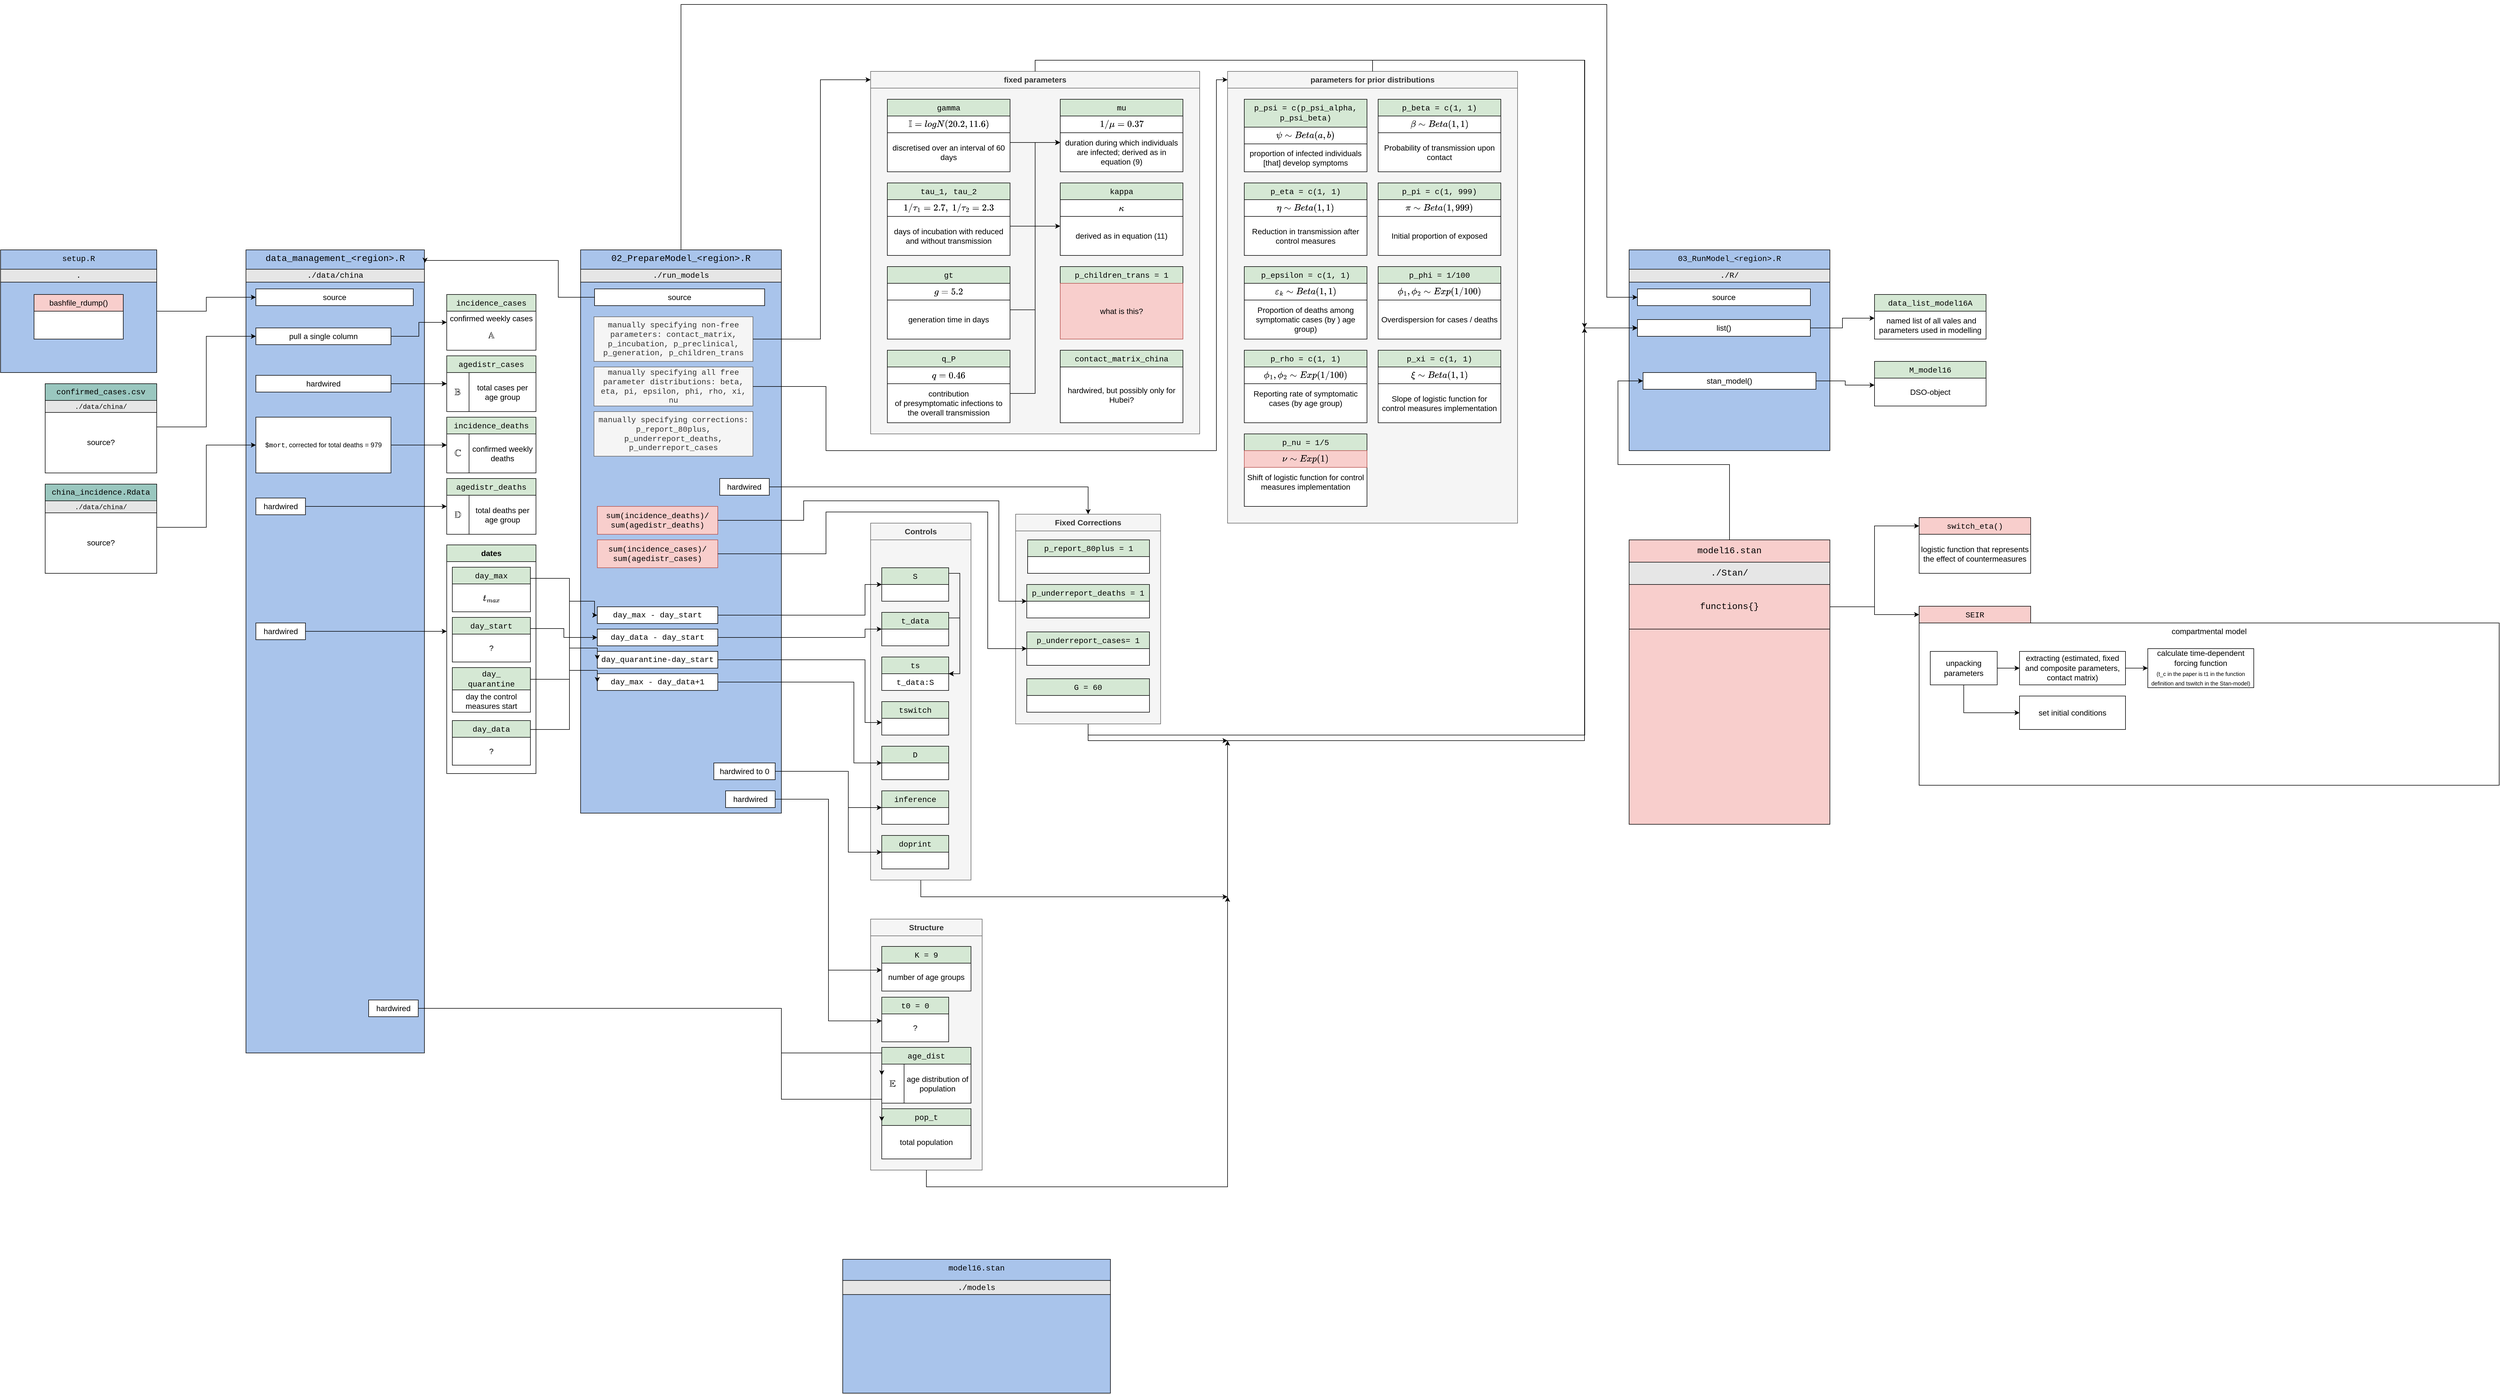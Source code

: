 <mxfile version="13.2.4" type="device"><diagram id="QYAanfhB8oqbfXUJLeS9" name="Scripts"><mxGraphModel dx="694" dy="541" grid="1" gridSize="10" guides="1" tooltips="1" connect="1" arrows="1" fold="1" page="1" pageScale="1" pageWidth="827" pageHeight="1169" math="1" shadow="0"><root><mxCell id="yofd8MOPVb742a3X9-kH-0"/><mxCell id="yofd8MOPVb742a3X9-kH-1" parent="yofd8MOPVb742a3X9-kH-0"/><mxCell id="ljaDsPH0qbC4uRub5pAr-5" value="" style="group;fillColor=#E6E6E6;fontFamily=Courier New;fontSize=16;" vertex="1" connectable="0" parent="yofd8MOPVb742a3X9-kH-1"><mxGeometry x="2960" y="640" width="360" height="220" as="geometry"/></mxCell><mxCell id="ljaDsPH0qbC4uRub5pAr-6" value="&lt;font face=&quot;Courier New&quot;&gt;03_RunModel_&amp;lt;region&amp;gt;.R&lt;/font&gt;" style="rounded=0;whiteSpace=wrap;html=1;fillColor=#A9C4EB;container=1;verticalAlign=top;fontSize=14;" vertex="1" parent="yofd8MOPVb742a3X9-kH-1"><mxGeometry x="2960" y="640" width="360" height="360" as="geometry"><mxRectangle x="1940" y="70" width="150" height="30" as="alternateBounds"/></mxGeometry></mxCell><mxCell id="ljaDsPH0qbC4uRub5pAr-36" value="stan_model()" style="rounded=0;whiteSpace=wrap;html=1;fillColor=#ffffff;fontSize=14;" vertex="1" parent="ljaDsPH0qbC4uRub5pAr-6"><mxGeometry x="25" y="220" width="310" height="30" as="geometry"/></mxCell><mxCell id="ljaDsPH0qbC4uRub5pAr-7" value="&lt;font style=&quot;font-size: 14px&quot; face=&quot;Courier New&quot;&gt;./R/&lt;/font&gt;" style="rounded=0;whiteSpace=wrap;html=1;fillColor=#E6E6E6;" vertex="1" parent="yofd8MOPVb742a3X9-kH-1"><mxGeometry x="2960" y="674.74" width="360.0" height="23.16" as="geometry"/></mxCell><mxCell id="ljaDsPH0qbC4uRub5pAr-10" value="source" style="rounded=0;whiteSpace=wrap;html=1;fillColor=#ffffff;fontSize=14;" vertex="1" parent="yofd8MOPVb742a3X9-kH-1"><mxGeometry x="2975" y="710" width="310" height="30" as="geometry"/></mxCell><mxCell id="ljaDsPH0qbC4uRub5pAr-18" value="list()" style="rounded=0;whiteSpace=wrap;html=1;fillColor=#ffffff;fontSize=14;" vertex="1" parent="yofd8MOPVb742a3X9-kH-1"><mxGeometry x="2975" y="765" width="310" height="30" as="geometry"/></mxCell><mxCell id="yofd8MOPVb742a3X9-kH-4" value="&lt;b&gt;dates&lt;/b&gt;" style="rounded=0;whiteSpace=wrap;html=1;fillColor=#D5E8D4;fontSize=14;container=1;verticalAlign=top;" parent="yofd8MOPVb742a3X9-kH-1" vertex="1"><mxGeometry x="840" y="1169" width="160" height="310" as="geometry"><mxRectangle width="160" height="30" as="alternateBounds"/></mxGeometry></mxCell><mxCell id="yofd8MOPVb742a3X9-kH-5" value="&lt;span style=&quot;font-size: 14px&quot;&gt;&lt;br style=&quot;font-size: 14px&quot;&gt;&lt;/span&gt;" style="rounded=0;whiteSpace=wrap;html=1;fillColor=#ffffff;fontSize=14;verticalAlign=middle;" parent="yofd8MOPVb742a3X9-kH-1" vertex="1"><mxGeometry x="840" y="1199" width="160" height="380" as="geometry"/></mxCell><mxCell id="yofd8MOPVb742a3X9-kH-6" value="" style="group;fillColor=#ffffff;fontSize=14;" parent="yofd8MOPVb742a3X9-kH-1" vertex="1" connectable="0"><mxGeometry x="850" y="1209" width="140" height="80" as="geometry"/></mxCell><mxCell id="yofd8MOPVb742a3X9-kH-7" value="" style="group" parent="yofd8MOPVb742a3X9-kH-6" vertex="1" connectable="0"><mxGeometry width="140" height="80" as="geometry"/></mxCell><mxCell id="yofd8MOPVb742a3X9-kH-8" value="" style="group" parent="yofd8MOPVb742a3X9-kH-7" vertex="1" connectable="0"><mxGeometry width="140" height="80" as="geometry"/></mxCell><mxCell id="yofd8MOPVb742a3X9-kH-9" value="&lt;font face=&quot;Courier New&quot;&gt;day_max&lt;/font&gt;" style="rounded=0;whiteSpace=wrap;html=1;fillColor=#D5E8D4;fontSize=14;container=1;verticalAlign=top;" parent="yofd8MOPVb742a3X9-kH-8" vertex="1"><mxGeometry width="140" height="80" as="geometry"><mxRectangle width="120" height="30" as="alternateBounds"/></mxGeometry></mxCell><mxCell id="yofd8MOPVb742a3X9-kH-10" value="$$t_{max}$$" style="rounded=0;whiteSpace=wrap;html=1;fillColor=#ffffff;fontSize=14;" parent="yofd8MOPVb742a3X9-kH-9" vertex="1"><mxGeometry y="30" width="140" height="50" as="geometry"/></mxCell><mxCell id="yofd8MOPVb742a3X9-kH-24" value="" style="group" parent="yofd8MOPVb742a3X9-kH-1" vertex="1" connectable="0"><mxGeometry x="1600" y="1840" width="200" height="450" as="geometry"/></mxCell><mxCell id="yofd8MOPVb742a3X9-kH-25" value="" style="group" parent="yofd8MOPVb742a3X9-kH-24" vertex="1" connectable="0"><mxGeometry width="200" height="450" as="geometry"/></mxCell><mxCell id="yofd8MOPVb742a3X9-kH-26" value="" style="rounded=0;whiteSpace=wrap;html=1;strokeColor=#666666;fillColor=#f5f5f5;fontFamily=Helvetica;fontSize=14;fontColor=#333333;verticalAlign=top;fontStyle=1" parent="yofd8MOPVb742a3X9-kH-25" vertex="1"><mxGeometry width="200" height="450" as="geometry"/></mxCell><mxCell id="yofd8MOPVb742a3X9-kH-27" value="Structure" style="rounded=0;whiteSpace=wrap;html=1;strokeColor=#666666;fillColor=#f5f5f5;fontFamily=Helvetica;fontSize=14;fontColor=#333333;verticalAlign=top;fontStyle=1" parent="yofd8MOPVb742a3X9-kH-25" vertex="1"><mxGeometry width="200" height="30" as="geometry"/></mxCell><mxCell id="yofd8MOPVb742a3X9-kH-28" value="" style="group" parent="yofd8MOPVb742a3X9-kH-25" vertex="1" connectable="0"><mxGeometry x="20" y="340" width="160" height="90" as="geometry"/></mxCell><mxCell id="yofd8MOPVb742a3X9-kH-29" value="&lt;font face=&quot;Courier New&quot;&gt;pop_t&lt;/font&gt;" style="rounded=0;whiteSpace=wrap;html=1;fillColor=#D5E8D4;fontSize=14;container=1;verticalAlign=top;" parent="yofd8MOPVb742a3X9-kH-28" vertex="1"><mxGeometry width="160" height="90.0" as="geometry"><mxRectangle width="120" height="30" as="alternateBounds"/></mxGeometry></mxCell><mxCell id="yofd8MOPVb742a3X9-kH-30" value="total population" style="rounded=0;whiteSpace=wrap;html=1;fillColor=#ffffff;fontSize=14;" parent="yofd8MOPVb742a3X9-kH-28" vertex="1"><mxGeometry y="30" width="160" height="60" as="geometry"/></mxCell><mxCell id="yofd8MOPVb742a3X9-kH-31" value="" style="group" parent="yofd8MOPVb742a3X9-kH-25" vertex="1" connectable="0"><mxGeometry x="20" y="49" width="160" height="100" as="geometry"/></mxCell><mxCell id="yofd8MOPVb742a3X9-kH-32" value="&lt;font face=&quot;Courier New&quot;&gt;K = 9&lt;/font&gt;" style="rounded=0;whiteSpace=wrap;html=1;fillColor=#D5E8D4;fontSize=14;container=1;verticalAlign=top;" parent="yofd8MOPVb742a3X9-kH-31" vertex="1"><mxGeometry width="160" height="80" as="geometry"><mxRectangle width="120" height="30" as="alternateBounds"/></mxGeometry></mxCell><mxCell id="yofd8MOPVb742a3X9-kH-33" value="number of age groups" style="rounded=0;whiteSpace=wrap;html=1;fillColor=#ffffff;fontSize=14;" parent="yofd8MOPVb742a3X9-kH-31" vertex="1"><mxGeometry y="30" width="160" height="50" as="geometry"/></mxCell><mxCell id="yofd8MOPVb742a3X9-kH-34" value="" style="group" parent="yofd8MOPVb742a3X9-kH-25" vertex="1" connectable="0"><mxGeometry x="20" y="230" width="160" height="100" as="geometry"/></mxCell><mxCell id="yofd8MOPVb742a3X9-kH-35" value="" style="group" parent="yofd8MOPVb742a3X9-kH-34" vertex="1" connectable="0"><mxGeometry width="160" height="100" as="geometry"/></mxCell><mxCell id="yofd8MOPVb742a3X9-kH-36" value="" style="group" parent="yofd8MOPVb742a3X9-kH-35" vertex="1" connectable="0"><mxGeometry width="160" height="100" as="geometry"/></mxCell><mxCell id="yofd8MOPVb742a3X9-kH-37" value="&lt;font face=&quot;Courier New&quot;&gt;age_dist&lt;/font&gt;" style="rounded=0;whiteSpace=wrap;html=1;fillColor=#D5E8D4;fontSize=14;container=1;verticalAlign=top;" parent="yofd8MOPVb742a3X9-kH-36" vertex="1"><mxGeometry width="160.0" height="100" as="geometry"><mxRectangle width="160" height="30" as="alternateBounds"/></mxGeometry></mxCell><mxCell id="yofd8MOPVb742a3X9-kH-38" value="&lt;span style=&quot;font-size: 14px&quot;&gt;age distribution of population&lt;br style=&quot;font-size: 14px&quot;&gt;&lt;/span&gt;" style="rounded=0;whiteSpace=wrap;html=1;fillColor=#ffffff;fontSize=14;verticalAlign=middle;" parent="yofd8MOPVb742a3X9-kH-37" vertex="1"><mxGeometry x="39.998" y="30" width="120" height="70" as="geometry"/></mxCell><mxCell id="yofd8MOPVb742a3X9-kH-39" value="&lt;span&gt;$$\mathbb{E}$$&lt;/span&gt;" style="rounded=0;whiteSpace=wrap;html=1;fillColor=#ffffff;fontSize=14;" parent="yofd8MOPVb742a3X9-kH-37" vertex="1"><mxGeometry y="30" width="40" height="70" as="geometry"/></mxCell><mxCell id="yofd8MOPVb742a3X9-kH-40" value="" style="group" parent="yofd8MOPVb742a3X9-kH-25" vertex="1" connectable="0"><mxGeometry x="20" y="140" width="120" height="90" as="geometry"/></mxCell><mxCell id="yofd8MOPVb742a3X9-kH-41" value="&lt;font face=&quot;Courier New&quot;&gt;t0 = 0&lt;/font&gt;" style="rounded=0;whiteSpace=wrap;html=1;fillColor=#D5E8D4;fontSize=14;container=1;verticalAlign=top;" parent="yofd8MOPVb742a3X9-kH-40" vertex="1"><mxGeometry width="120" height="80" as="geometry"><mxRectangle width="120" height="30" as="alternateBounds"/></mxGeometry></mxCell><mxCell id="yofd8MOPVb742a3X9-kH-42" value="?" style="rounded=0;whiteSpace=wrap;html=1;fillColor=#ffffff;fontSize=14;" parent="yofd8MOPVb742a3X9-kH-40" vertex="1"><mxGeometry y="30" width="120" height="50" as="geometry"/></mxCell><mxCell id="ljaDsPH0qbC4uRub5pAr-23" style="edgeStyle=orthogonalEdgeStyle;rounded=0;orthogonalLoop=1;jettySize=auto;html=1;exitX=0.5;exitY=1;exitDx=0;exitDy=0;entryX=0;entryY=0.5;entryDx=0;entryDy=0;fontFamily=Courier New;fontSize=16;" edge="1" parent="yofd8MOPVb742a3X9-kH-1" source="yofd8MOPVb742a3X9-kH-43" target="ljaDsPH0qbC4uRub5pAr-18"><mxGeometry relative="1" as="geometry"><Array as="points"><mxPoint x="1690" y="1800"/><mxPoint x="2240" y="1800"/><mxPoint x="2240" y="1520"/><mxPoint x="2880" y="1520"/><mxPoint x="2880" y="780"/></Array></mxGeometry></mxCell><mxCell id="ljaDsPH0qbC4uRub5pAr-26" style="edgeStyle=orthogonalEdgeStyle;rounded=0;orthogonalLoop=1;jettySize=auto;html=1;exitX=0.5;exitY=1;exitDx=0;exitDy=0;fontFamily=Courier New;fontSize=16;" edge="1" parent="yofd8MOPVb742a3X9-kH-1" source="yofd8MOPVb742a3X9-kH-43"><mxGeometry relative="1" as="geometry"><mxPoint x="2240" y="1800" as="targetPoint"/><Array as="points"><mxPoint x="1690" y="1800"/></Array></mxGeometry></mxCell><mxCell id="yofd8MOPVb742a3X9-kH-43" value="" style="rounded=0;whiteSpace=wrap;html=1;strokeColor=#666666;fillColor=#f5f5f5;fontFamily=Helvetica;fontSize=14;fontColor=#333333;verticalAlign=top;fontStyle=1" parent="yofd8MOPVb742a3X9-kH-1" vertex="1"><mxGeometry x="1600" y="1160" width="180" height="610" as="geometry"/></mxCell><mxCell id="yofd8MOPVb742a3X9-kH-44" value="&lt;span style=&quot;font-family: &amp;#34;courier new&amp;#34; ; font-size: 16px&quot;&gt;02_PrepareModel_&amp;lt;region&amp;gt;.R&lt;/span&gt;" style="rounded=0;whiteSpace=wrap;html=1;fillColor=#A9C4EB;container=1;verticalAlign=top;fontSize=14;" parent="yofd8MOPVb742a3X9-kH-1" vertex="1"><mxGeometry x="1080" y="640" width="360" height="1010" as="geometry"><mxRectangle width="320" height="30" as="alternateBounds"/></mxGeometry></mxCell><mxCell id="yofd8MOPVb742a3X9-kH-45" value="hardwired" style="rounded=0;whiteSpace=wrap;html=1;fillColor=#ffffff;fontSize=14;" parent="yofd8MOPVb742a3X9-kH-44" vertex="1"><mxGeometry x="259.998" y="970" width="88.889" height="30" as="geometry"/></mxCell><mxCell id="yofd8MOPVb742a3X9-kH-46" value="hardwired to 0" style="rounded=0;whiteSpace=wrap;html=1;fillColor=#ffffff;fontSize=14;" parent="yofd8MOPVb742a3X9-kH-44" vertex="1"><mxGeometry x="238.89" y="920" width="110" height="30" as="geometry"/></mxCell><mxCell id="yofd8MOPVb742a3X9-kH-47" value="hardwired" style="rounded=0;whiteSpace=wrap;html=1;fillColor=#ffffff;fontSize=14;" parent="yofd8MOPVb742a3X9-kH-44" vertex="1"><mxGeometry x="249.448" y="410" width="88.889" height="30" as="geometry"/></mxCell><mxCell id="PznFmdSjmJgukZ_fx1kL-0" value="&lt;font style=&quot;font-size: 14px&quot;&gt;sum(incidence_cases)/&lt;br&gt;sum(agedistr_cases)&lt;/font&gt;" style="rounded=0;whiteSpace=wrap;html=1;fontFamily=Courier New;fillColor=#f8cecc;strokeColor=#b85450;" parent="yofd8MOPVb742a3X9-kH-44" vertex="1"><mxGeometry x="30" y="520" width="216" height="50" as="geometry"/></mxCell><mxCell id="PznFmdSjmJgukZ_fx1kL-1" value="&lt;font style=&quot;font-size: 14px&quot;&gt;sum(incidence_deaths)/&lt;br&gt;sum(agedistr_deaths)&lt;/font&gt;" style="rounded=0;whiteSpace=wrap;html=1;fontFamily=Courier New;fillColor=#f8cecc;strokeColor=#b85450;" parent="yofd8MOPVb742a3X9-kH-44" vertex="1"><mxGeometry x="30" y="460" width="216" height="50" as="geometry"/></mxCell><mxCell id="yofd8MOPVb742a3X9-kH-224" value="&lt;font style=&quot;font-size: 14px&quot;&gt;day_max - day_start&lt;/font&gt;" style="rounded=0;whiteSpace=wrap;html=1;fontFamily=Courier New;" parent="yofd8MOPVb742a3X9-kH-44" vertex="1"><mxGeometry x="30" y="640" width="216" height="30" as="geometry"/></mxCell><mxCell id="yofd8MOPVb742a3X9-kH-225" value="&lt;font style=&quot;font-size: 14px&quot;&gt;day_data - day_start&lt;/font&gt;" style="rounded=0;whiteSpace=wrap;html=1;fontFamily=Courier New;" parent="yofd8MOPVb742a3X9-kH-44" vertex="1"><mxGeometry x="30" y="680" width="216" height="30" as="geometry"/></mxCell><mxCell id="yofd8MOPVb742a3X9-kH-226" value="&lt;font style=&quot;font-size: 14px&quot;&gt;day_quarantine-day_start&lt;/font&gt;" style="rounded=0;whiteSpace=wrap;html=1;fontFamily=Courier New;" parent="yofd8MOPVb742a3X9-kH-44" vertex="1"><mxGeometry x="30" y="720" width="216" height="30" as="geometry"/></mxCell><mxCell id="yofd8MOPVb742a3X9-kH-227" value="&lt;font style=&quot;font-size: 14px&quot;&gt;day_max - day_data+1&lt;/font&gt;" style="rounded=0;whiteSpace=wrap;html=1;fontFamily=Courier New;" parent="yofd8MOPVb742a3X9-kH-44" vertex="1"><mxGeometry x="30" y="760" width="216" height="30" as="geometry"/></mxCell><mxCell id="yofd8MOPVb742a3X9-kH-48" value="&lt;span style=&quot;font-family: &amp;#34;courier new&amp;#34; ; font-size: 16px&quot;&gt;data_management_&amp;lt;region&amp;gt;.R&lt;/span&gt;" style="rounded=0;whiteSpace=wrap;html=1;fillColor=#A9C4EB;container=1;verticalAlign=top;fontSize=14;" parent="yofd8MOPVb742a3X9-kH-1" vertex="1"><mxGeometry x="480" y="640" width="320" height="1440" as="geometry"><mxRectangle width="320" height="30" as="alternateBounds"/></mxGeometry></mxCell><mxCell id="yofd8MOPVb742a3X9-kH-49" value="hardwired" style="rounded=0;whiteSpace=wrap;html=1;fillColor=#ffffff;fontSize=14;" parent="yofd8MOPVb742a3X9-kH-48" vertex="1"><mxGeometry x="219.998" y="1345" width="88.889" height="30" as="geometry"/></mxCell><mxCell id="yofd8MOPVb742a3X9-kH-50" value="hardwired" style="rounded=0;whiteSpace=wrap;html=1;fillColor=#ffffff;fontSize=14;" parent="yofd8MOPVb742a3X9-kH-48" vertex="1"><mxGeometry x="17.778" y="669" width="88.889" height="30" as="geometry"/></mxCell><mxCell id="yofd8MOPVb742a3X9-kH-11" value="" style="group;fillColor=#ffffff;fontSize=14;" parent="yofd8MOPVb742a3X9-kH-1" vertex="1" connectable="0"><mxGeometry x="850" y="1299" width="140" height="80" as="geometry"/></mxCell><mxCell id="yofd8MOPVb742a3X9-kH-12" value="" style="group" parent="yofd8MOPVb742a3X9-kH-11" vertex="1" connectable="0"><mxGeometry width="140" height="80" as="geometry"/></mxCell><mxCell id="yofd8MOPVb742a3X9-kH-13" value="" style="group" parent="yofd8MOPVb742a3X9-kH-12" vertex="1" connectable="0"><mxGeometry width="140" height="80" as="geometry"/></mxCell><mxCell id="yofd8MOPVb742a3X9-kH-14" value="&lt;font face=&quot;Courier New&quot;&gt;day_start&lt;/font&gt;" style="rounded=0;whiteSpace=wrap;html=1;fillColor=#D5E8D4;fontSize=14;container=1;verticalAlign=top;" parent="yofd8MOPVb742a3X9-kH-13" vertex="1"><mxGeometry width="140" height="80" as="geometry"><mxRectangle width="120" height="30" as="alternateBounds"/></mxGeometry></mxCell><mxCell id="yofd8MOPVb742a3X9-kH-15" value="?" style="rounded=0;whiteSpace=wrap;html=1;fillColor=#ffffff;fontSize=14;" parent="yofd8MOPVb742a3X9-kH-14" vertex="1"><mxGeometry y="30" width="140" height="50" as="geometry"/></mxCell><mxCell id="yofd8MOPVb742a3X9-kH-51" value="&lt;font face=&quot;Courier New&quot;&gt;setup.R&lt;/font&gt;" style="rounded=0;whiteSpace=wrap;html=1;fillColor=#A9C4EB;container=1;verticalAlign=top;fontSize=14;" parent="yofd8MOPVb742a3X9-kH-1" vertex="1"><mxGeometry x="40" y="640" width="280" height="220" as="geometry"><mxRectangle x="10" y="650" width="150" height="30" as="alternateBounds"/></mxGeometry></mxCell><mxCell id="yofd8MOPVb742a3X9-kH-52" value="&lt;font style=&quot;font-size: 14px&quot; face=&quot;Courier New&quot;&gt;.&lt;/font&gt;" style="rounded=0;whiteSpace=wrap;html=1;fillColor=#E6E6E6;" parent="yofd8MOPVb742a3X9-kH-51" vertex="1"><mxGeometry y="34.74" width="280" height="23.16" as="geometry"/></mxCell><mxCell id="yofd8MOPVb742a3X9-kH-53" value="bashfile_rdump()" style="rounded=0;whiteSpace=wrap;html=1;fillColor=#F8CECC;fontSize=14;container=1;verticalAlign=top;" parent="yofd8MOPVb742a3X9-kH-51" vertex="1"><mxGeometry x="60" y="80" width="160" height="80" as="geometry"><mxRectangle width="160" height="30" as="alternateBounds"/></mxGeometry></mxCell><mxCell id="yofd8MOPVb742a3X9-kH-54" value="" style="rounded=0;whiteSpace=wrap;html=1;fillColor=#ffffff;fontSize=14;" parent="yofd8MOPVb742a3X9-kH-53" vertex="1"><mxGeometry y="30" width="160" height="50" as="geometry"/></mxCell><mxCell id="yofd8MOPVb742a3X9-kH-55" value="&lt;font face=&quot;Courier New&quot;&gt;incidence_cases&lt;/font&gt;" style="rounded=0;whiteSpace=wrap;html=1;fillColor=#D5E8D4;fontSize=14;container=1;verticalAlign=top;" parent="yofd8MOPVb742a3X9-kH-1" vertex="1"><mxGeometry x="840" y="720" width="160" height="100" as="geometry"><mxRectangle x="470" y="980" width="120" height="30" as="alternateBounds"/></mxGeometry></mxCell><mxCell id="yofd8MOPVb742a3X9-kH-56" value="confirmed weekly cases&lt;br&gt;$$\mathbb{A}$$" style="rounded=0;whiteSpace=wrap;html=1;fillColor=#ffffff;fontSize=14;" parent="yofd8MOPVb742a3X9-kH-55" vertex="1"><mxGeometry y="30" width="160" height="70" as="geometry"/></mxCell><mxCell id="yofd8MOPVb742a3X9-kH-57" value="" style="group" parent="yofd8MOPVb742a3X9-kH-1" vertex="1" connectable="0"><mxGeometry x="840" y="1050" width="160" height="100" as="geometry"/></mxCell><mxCell id="yofd8MOPVb742a3X9-kH-58" value="" style="group" parent="yofd8MOPVb742a3X9-kH-57" vertex="1" connectable="0"><mxGeometry width="160" height="100" as="geometry"/></mxCell><mxCell id="yofd8MOPVb742a3X9-kH-59" value="&lt;font face=&quot;Courier New&quot;&gt;agedistr_deaths&lt;/font&gt;" style="rounded=0;whiteSpace=wrap;html=1;fillColor=#D5E8D4;fontSize=14;container=1;verticalAlign=top;" parent="yofd8MOPVb742a3X9-kH-58" vertex="1"><mxGeometry width="160.0" height="100" as="geometry"><mxRectangle width="160" height="30" as="alternateBounds"/></mxGeometry></mxCell><mxCell id="yofd8MOPVb742a3X9-kH-60" value="&lt;span style=&quot;font-size: 14px&quot;&gt;total deaths per age group&lt;br style=&quot;font-size: 14px&quot;&gt;&lt;/span&gt;" style="rounded=0;whiteSpace=wrap;html=1;fillColor=#ffffff;fontSize=14;verticalAlign=middle;" parent="yofd8MOPVb742a3X9-kH-59" vertex="1"><mxGeometry x="39.998" y="30" width="120" height="70" as="geometry"/></mxCell><mxCell id="yofd8MOPVb742a3X9-kH-61" value="&lt;span&gt;$$\mathbb{D}$$&lt;/span&gt;" style="rounded=0;whiteSpace=wrap;html=1;fillColor=#ffffff;fontSize=14;" parent="yofd8MOPVb742a3X9-kH-59" vertex="1"><mxGeometry y="30" width="40" height="70" as="geometry"/></mxCell><mxCell id="yofd8MOPVb742a3X9-kH-62" value="" style="group" parent="yofd8MOPVb742a3X9-kH-1" vertex="1" connectable="0"><mxGeometry x="840" y="940" width="160" height="100" as="geometry"/></mxCell><mxCell id="yofd8MOPVb742a3X9-kH-63" value="" style="group" parent="yofd8MOPVb742a3X9-kH-62" vertex="1" connectable="0"><mxGeometry width="160" height="100" as="geometry"/></mxCell><mxCell id="yofd8MOPVb742a3X9-kH-64" value="&lt;font face=&quot;Courier New&quot;&gt;incidence_deaths&lt;/font&gt;" style="rounded=0;whiteSpace=wrap;html=1;fillColor=#D5E8D4;fontSize=14;container=1;verticalAlign=top;" parent="yofd8MOPVb742a3X9-kH-63" vertex="1"><mxGeometry width="160.0" height="100" as="geometry"><mxRectangle width="160" height="30" as="alternateBounds"/></mxGeometry></mxCell><mxCell id="yofd8MOPVb742a3X9-kH-65" value="&lt;span style=&quot;font-size: 14px&quot;&gt;confirmed weekly deaths&lt;br style=&quot;font-size: 14px&quot;&gt;&lt;/span&gt;" style="rounded=0;whiteSpace=wrap;html=1;fillColor=#ffffff;fontSize=14;verticalAlign=middle;" parent="yofd8MOPVb742a3X9-kH-64" vertex="1"><mxGeometry x="39.998" y="30" width="120" height="70" as="geometry"/></mxCell><mxCell id="yofd8MOPVb742a3X9-kH-66" value="&lt;span&gt;$$\mathbb{C}$$&lt;/span&gt;" style="rounded=0;whiteSpace=wrap;html=1;fillColor=#ffffff;fontSize=14;" parent="yofd8MOPVb742a3X9-kH-64" vertex="1"><mxGeometry y="30" width="40" height="70" as="geometry"/></mxCell><mxCell id="yofd8MOPVb742a3X9-kH-16" value="" style="group;fillColor=#ffffff;fontSize=14;" parent="yofd8MOPVb742a3X9-kH-1" vertex="1" connectable="0"><mxGeometry x="850" y="1389" width="140" height="80" as="geometry"/></mxCell><mxCell id="yofd8MOPVb742a3X9-kH-21" value="" style="group;fillColor=#ffffff;fontSize=14;" parent="yofd8MOPVb742a3X9-kH-1" vertex="1" connectable="0"><mxGeometry x="850" y="1484" width="140" height="80" as="geometry"/></mxCell><mxCell id="yofd8MOPVb742a3X9-kH-22" value="&lt;font face=&quot;Courier New&quot;&gt;day_data&lt;/font&gt;" style="rounded=0;whiteSpace=wrap;html=1;fillColor=#D5E8D4;fontSize=14;container=0;verticalAlign=top;" parent="yofd8MOPVb742a3X9-kH-21" vertex="1"><mxGeometry width="140" height="80" as="geometry"><mxRectangle width="120" height="30" as="alternateBounds"/></mxGeometry></mxCell><mxCell id="yofd8MOPVb742a3X9-kH-23" value="?" style="rounded=0;whiteSpace=wrap;html=1;fillColor=#ffffff;fontSize=14;" parent="yofd8MOPVb742a3X9-kH-21" vertex="1"><mxGeometry y="30" width="140" height="50" as="geometry"/></mxCell><mxCell id="yofd8MOPVb742a3X9-kH-67" value="" style="group" parent="yofd8MOPVb742a3X9-kH-1" vertex="1" connectable="0"><mxGeometry x="840" y="830" width="160" height="100" as="geometry"/></mxCell><mxCell id="yofd8MOPVb742a3X9-kH-68" value="&lt;font face=&quot;Courier New&quot;&gt;agedistr_cases&lt;/font&gt;" style="rounded=0;whiteSpace=wrap;html=1;fillColor=#D5E8D4;fontSize=14;container=1;verticalAlign=top;" parent="yofd8MOPVb742a3X9-kH-67" vertex="1"><mxGeometry width="160" height="100" as="geometry"><mxRectangle x="470" y="980" width="120" height="30" as="alternateBounds"/></mxGeometry></mxCell><mxCell id="yofd8MOPVb742a3X9-kH-69" value="&lt;span style=&quot;font-size: 14px&quot;&gt;total cases per age group&lt;br style=&quot;font-size: 14px&quot;&gt;&lt;/span&gt;" style="rounded=0;whiteSpace=wrap;html=1;fillColor=#ffffff;fontSize=14;verticalAlign=middle;" parent="yofd8MOPVb742a3X9-kH-68" vertex="1"><mxGeometry x="40" y="30" width="120" height="70" as="geometry"/></mxCell><mxCell id="yofd8MOPVb742a3X9-kH-70" value="&lt;span&gt;$$\mathbb{B}$$&lt;/span&gt;" style="rounded=0;whiteSpace=wrap;html=1;fillColor=#ffffff;fontSize=14;" parent="yofd8MOPVb742a3X9-kH-67" vertex="1"><mxGeometry y="30" width="40" height="70" as="geometry"/></mxCell><mxCell id="yofd8MOPVb742a3X9-kH-71" style="edgeStyle=orthogonalEdgeStyle;rounded=0;orthogonalLoop=1;jettySize=auto;html=1;exitX=1;exitY=0.5;exitDx=0;exitDy=0;entryX=0;entryY=0.5;entryDx=0;entryDy=0;fontSize=14;" parent="yofd8MOPVb742a3X9-kH-1" source="yofd8MOPVb742a3X9-kH-101" target="yofd8MOPVb742a3X9-kH-68" edge="1"><mxGeometry relative="1" as="geometry"/></mxCell><mxCell id="PznFmdSjmJgukZ_fx1kL-2" value="" style="group" parent="yofd8MOPVb742a3X9-kH-1" vertex="1" connectable="0"><mxGeometry x="850" y="1389" width="140" height="80" as="geometry"/></mxCell><mxCell id="yofd8MOPVb742a3X9-kH-19" value="&lt;font face=&quot;Courier New&quot;&gt;day_&lt;br&gt;quarantine&lt;/font&gt;" style="rounded=0;whiteSpace=wrap;html=1;fillColor=#D5E8D4;fontSize=14;container=1;verticalAlign=middle;" parent="PznFmdSjmJgukZ_fx1kL-2" vertex="1"><mxGeometry width="140" height="40" as="geometry"><mxRectangle width="120" height="30" as="alternateBounds"/></mxGeometry></mxCell><mxCell id="yofd8MOPVb742a3X9-kH-20" value="day the control measures start" style="rounded=0;whiteSpace=wrap;html=1;fillColor=#ffffff;fontSize=14;" parent="PznFmdSjmJgukZ_fx1kL-2" vertex="1"><mxGeometry y="40" width="140" height="40" as="geometry"/></mxCell><mxCell id="yofd8MOPVb742a3X9-kH-72" style="edgeStyle=orthogonalEdgeStyle;rounded=0;orthogonalLoop=1;jettySize=auto;html=1;exitX=1;exitY=0.5;exitDx=0;exitDy=0;fontSize=14;" parent="yofd8MOPVb742a3X9-kH-1" source="yofd8MOPVb742a3X9-kH-102" target="yofd8MOPVb742a3X9-kH-64" edge="1"><mxGeometry relative="1" as="geometry"><mxPoint x="597.5" y="1010" as="targetPoint"/></mxGeometry></mxCell><mxCell id="yofd8MOPVb742a3X9-kH-73" style="edgeStyle=orthogonalEdgeStyle;rounded=0;orthogonalLoop=1;jettySize=auto;html=1;exitX=1;exitY=0.5;exitDx=0;exitDy=0;fontSize=14;" parent="yofd8MOPVb742a3X9-kH-1" source="yofd8MOPVb742a3X9-kH-103" target="yofd8MOPVb742a3X9-kH-59" edge="1"><mxGeometry relative="1" as="geometry"/></mxCell><mxCell id="yofd8MOPVb742a3X9-kH-74" style="edgeStyle=orthogonalEdgeStyle;rounded=0;orthogonalLoop=1;jettySize=auto;html=1;exitX=1;exitY=0.5;exitDx=0;exitDy=0;fontSize=14;" parent="yofd8MOPVb742a3X9-kH-1" source="yofd8MOPVb742a3X9-kH-50" target="yofd8MOPVb742a3X9-kH-4" edge="1"><mxGeometry relative="1" as="geometry"/></mxCell><mxCell id="yofd8MOPVb742a3X9-kH-75" style="edgeStyle=orthogonalEdgeStyle;rounded=0;orthogonalLoop=1;jettySize=auto;html=1;exitX=1;exitY=0.5;exitDx=0;exitDy=0;entryX=0;entryY=0.5;entryDx=0;entryDy=0;fontSize=14;" parent="yofd8MOPVb742a3X9-kH-1" edge="1"><mxGeometry relative="1" as="geometry"><mxPoint x="740" y="880" as="sourcePoint"/><mxPoint x="840" y="880" as="targetPoint"/></mxGeometry></mxCell><mxCell id="yofd8MOPVb742a3X9-kH-76" style="edgeStyle=orthogonalEdgeStyle;rounded=0;orthogonalLoop=1;jettySize=auto;html=1;exitX=1;exitY=0.5;exitDx=0;exitDy=0;fontSize=14;" parent="yofd8MOPVb742a3X9-kH-1" edge="1"><mxGeometry relative="1" as="geometry"><mxPoint x="740" y="990" as="sourcePoint"/><mxPoint x="840" y="990" as="targetPoint"/></mxGeometry></mxCell><mxCell id="yofd8MOPVb742a3X9-kH-77" style="edgeStyle=orthogonalEdgeStyle;rounded=0;orthogonalLoop=1;jettySize=auto;html=1;exitX=1;exitY=0.5;exitDx=0;exitDy=0;entryX=0;entryY=0.5;entryDx=0;entryDy=0;fontSize=14;" parent="yofd8MOPVb742a3X9-kH-1" source="yofd8MOPVb742a3X9-kH-51" target="yofd8MOPVb742a3X9-kH-100" edge="1"><mxGeometry relative="1" as="geometry"/></mxCell><mxCell id="yofd8MOPVb742a3X9-kH-78" value="confirmed_cases.csv" style="rounded=0;whiteSpace=wrap;html=1;fillColor=#9AC7BF;fontSize=14;verticalAlign=top;fontFamily=Courier New;container=1;" parent="yofd8MOPVb742a3X9-kH-1" vertex="1"><mxGeometry x="120" y="880" width="200" height="160" as="geometry"/></mxCell><mxCell id="yofd8MOPVb742a3X9-kH-79" value="source?" style="rounded=0;whiteSpace=wrap;html=1;fillColor=#ffffff;fontSize=14;" parent="yofd8MOPVb742a3X9-kH-78" vertex="1"><mxGeometry y="50" width="200" height="110" as="geometry"/></mxCell><mxCell id="yofd8MOPVb742a3X9-kH-80" value="&lt;font style=&quot;font-size: 12px;&quot; face=&quot;Courier New&quot;&gt;./&lt;/font&gt;&lt;span style=&quot;font-family: &amp;quot;courier new&amp;quot;; font-size: 12px;&quot;&gt;data/china/&lt;/span&gt;" style="rounded=0;whiteSpace=wrap;html=1;fillColor=#E6E6E6;fontSize=12;" parent="yofd8MOPVb742a3X9-kH-78" vertex="1"><mxGeometry y="30" width="200" height="21.54" as="geometry"/></mxCell><mxCell id="yofd8MOPVb742a3X9-kH-81" style="edgeStyle=orthogonalEdgeStyle;rounded=0;orthogonalLoop=1;jettySize=auto;html=1;exitX=1;exitY=0.25;exitDx=0;exitDy=0;entryX=0;entryY=0.5;entryDx=0;entryDy=0;fontFamily=Courier New;fontSize=12;" parent="yofd8MOPVb742a3X9-kH-1" source="yofd8MOPVb742a3X9-kH-79" target="yofd8MOPVb742a3X9-kH-104" edge="1"><mxGeometry relative="1" as="geometry"/></mxCell><mxCell id="yofd8MOPVb742a3X9-kH-82" style="edgeStyle=orthogonalEdgeStyle;rounded=0;orthogonalLoop=1;jettySize=auto;html=1;exitX=1;exitY=0.5;exitDx=0;exitDy=0;entryX=0;entryY=0.5;entryDx=0;entryDy=0;fontFamily=Courier New;fontSize=12;" parent="yofd8MOPVb742a3X9-kH-1" source="yofd8MOPVb742a3X9-kH-104" target="yofd8MOPVb742a3X9-kH-55" edge="1"><mxGeometry relative="1" as="geometry"/></mxCell><mxCell id="yofd8MOPVb742a3X9-kH-83" value="china_incidence.Rdata" style="rounded=0;whiteSpace=wrap;html=1;fillColor=#9AC7BF;fontSize=14;verticalAlign=top;fontFamily=Courier New;container=1;" parent="yofd8MOPVb742a3X9-kH-1" vertex="1"><mxGeometry x="120" y="1060" width="200" height="160" as="geometry"/></mxCell><mxCell id="yofd8MOPVb742a3X9-kH-84" value="source?" style="rounded=0;whiteSpace=wrap;html=1;fillColor=#ffffff;fontSize=14;" parent="yofd8MOPVb742a3X9-kH-83" vertex="1"><mxGeometry y="50" width="200" height="110" as="geometry"/></mxCell><mxCell id="yofd8MOPVb742a3X9-kH-85" value="&lt;font style=&quot;font-size: 12px;&quot; face=&quot;Courier New&quot;&gt;./&lt;/font&gt;&lt;span style=&quot;font-family: &amp;quot;courier new&amp;quot;; font-size: 12px;&quot;&gt;data/china/&lt;/span&gt;" style="rounded=0;whiteSpace=wrap;html=1;fillColor=#E6E6E6;fontSize=12;" parent="yofd8MOPVb742a3X9-kH-83" vertex="1"><mxGeometry y="30" width="200" height="21.54" as="geometry"/></mxCell><mxCell id="yofd8MOPVb742a3X9-kH-86" style="edgeStyle=orthogonalEdgeStyle;rounded=0;orthogonalLoop=1;jettySize=auto;html=1;exitX=1;exitY=0.25;exitDx=0;exitDy=0;entryX=0;entryY=0.5;entryDx=0;entryDy=0;fontFamily=Courier New;fontSize=12;" parent="yofd8MOPVb742a3X9-kH-1" source="yofd8MOPVb742a3X9-kH-84" target="yofd8MOPVb742a3X9-kH-102" edge="1"><mxGeometry relative="1" as="geometry"/></mxCell><mxCell id="yofd8MOPVb742a3X9-kH-96" style="edgeStyle=orthogonalEdgeStyle;rounded=0;orthogonalLoop=1;jettySize=auto;html=1;exitX=0;exitY=0.5;exitDx=0;exitDy=0;entryX=1.003;entryY=0.016;entryDx=0;entryDy=0;entryPerimeter=0;fontFamily=Courier New;fontSize=12;" parent="yofd8MOPVb742a3X9-kH-1" source="yofd8MOPVb742a3X9-kH-109" target="yofd8MOPVb742a3X9-kH-48" edge="1"><mxGeometry relative="1" as="geometry"><Array as="points"><mxPoint x="1040" y="725"/><mxPoint x="1040" y="659"/></Array></mxGeometry></mxCell><mxCell id="yofd8MOPVb742a3X9-kH-97" value="&lt;font face=&quot;Courier New&quot;&gt;model16.stan&lt;/font&gt;" style="rounded=0;whiteSpace=wrap;html=1;fillColor=#A9C4EB;container=1;verticalAlign=top;fontSize=14;" parent="yofd8MOPVb742a3X9-kH-1" vertex="1"><mxGeometry x="1550" y="2450" width="480" height="240" as="geometry"><mxRectangle x="1940" y="70" width="150" height="30" as="alternateBounds"/></mxGeometry></mxCell><mxCell id="yofd8MOPVb742a3X9-kH-98" value="&lt;font style=&quot;font-size: 14px&quot; face=&quot;Courier New&quot;&gt;./models&lt;/font&gt;" style="rounded=0;whiteSpace=wrap;html=1;fillColor=#E6E6E6;" parent="yofd8MOPVb742a3X9-kH-97" vertex="1"><mxGeometry y="37.898" width="480" height="25.265" as="geometry"/></mxCell><mxCell id="yofd8MOPVb742a3X9-kH-99" value="&lt;span style=&quot;font-family: &amp;#34;courier new&amp;#34; ; font-size: 14px&quot;&gt;./data/china&lt;/span&gt;" style="rounded=0;whiteSpace=wrap;html=1;fillColor=#E6E6E6;" parent="yofd8MOPVb742a3X9-kH-1" vertex="1"><mxGeometry x="480" y="674.74" width="320" height="23.16" as="geometry"/></mxCell><mxCell id="yofd8MOPVb742a3X9-kH-100" value="source" style="rounded=0;whiteSpace=wrap;html=1;fillColor=#ffffff;fontSize=14;" parent="yofd8MOPVb742a3X9-kH-1" vertex="1"><mxGeometry x="497.78" y="710" width="282.22" height="30" as="geometry"/></mxCell><mxCell id="yofd8MOPVb742a3X9-kH-101" value="hardwired" style="rounded=0;whiteSpace=wrap;html=1;fillColor=#ffffff;fontSize=14;" parent="yofd8MOPVb742a3X9-kH-1" vertex="1"><mxGeometry x="497.78" y="865" width="242.22" height="30" as="geometry"/></mxCell><mxCell id="yofd8MOPVb742a3X9-kH-102" value="&lt;font face=&quot;Courier New&quot;&gt;$mort&lt;/font&gt;, corrected for total deaths = 979" style="rounded=0;whiteSpace=wrap;html=1;fillColor=#ffffff;gradientColor=none;" parent="yofd8MOPVb742a3X9-kH-1" vertex="1"><mxGeometry x="497.78" y="940" width="242.22" height="100" as="geometry"/></mxCell><mxCell id="yofd8MOPVb742a3X9-kH-103" value="hardwired" style="rounded=0;whiteSpace=wrap;html=1;fillColor=#ffffff;fontSize=14;" parent="yofd8MOPVb742a3X9-kH-1" vertex="1"><mxGeometry x="497.778" y="1085" width="88.889" height="30" as="geometry"/></mxCell><mxCell id="yofd8MOPVb742a3X9-kH-104" value="pull a single column" style="rounded=0;whiteSpace=wrap;html=1;fillColor=#ffffff;fontSize=14;" parent="yofd8MOPVb742a3X9-kH-1" vertex="1"><mxGeometry x="497.78" y="780" width="242.22" height="30" as="geometry"/></mxCell><mxCell id="yofd8MOPVb742a3X9-kH-105" style="edgeStyle=orthogonalEdgeStyle;rounded=0;orthogonalLoop=1;jettySize=auto;html=1;exitX=1;exitY=0.5;exitDx=0;exitDy=0;entryX=0;entryY=0.5;entryDx=0;entryDy=0;" parent="yofd8MOPVb742a3X9-kH-1" source="yofd8MOPVb742a3X9-kH-49" target="yofd8MOPVb742a3X9-kH-37" edge="1"><mxGeometry relative="1" as="geometry"><Array as="points"><mxPoint x="1440" y="2000"/><mxPoint x="1440" y="2080"/></Array></mxGeometry></mxCell><mxCell id="yofd8MOPVb742a3X9-kH-106" style="edgeStyle=orthogonalEdgeStyle;rounded=0;orthogonalLoop=1;jettySize=auto;html=1;exitX=1;exitY=0.5;exitDx=0;exitDy=0;entryX=0;entryY=0.25;entryDx=0;entryDy=0;" parent="yofd8MOPVb742a3X9-kH-1" source="yofd8MOPVb742a3X9-kH-49" target="yofd8MOPVb742a3X9-kH-29" edge="1"><mxGeometry relative="1" as="geometry"><Array as="points"><mxPoint x="1440" y="2000"/><mxPoint x="1440" y="2163"/></Array></mxGeometry></mxCell><mxCell id="yofd8MOPVb742a3X9-kH-107" style="edgeStyle=orthogonalEdgeStyle;rounded=0;orthogonalLoop=1;jettySize=auto;html=1;fontFamily=Courier New;entryX=0;entryY=0.5;entryDx=0;entryDy=0;" parent="yofd8MOPVb742a3X9-kH-1" target="yofd8MOPVb742a3X9-kH-224" edge="1"><mxGeometry relative="1" as="geometry"><Array as="points"><mxPoint x="1060" y="1500"/><mxPoint x="1060" y="1270"/><mxPoint x="1105" y="1270"/></Array><mxPoint x="990" y="1500" as="sourcePoint"/></mxGeometry></mxCell><mxCell id="yofd8MOPVb742a3X9-kH-108" value="&lt;span style=&quot;font-family: &amp;#34;courier new&amp;#34; ; font-size: 14px&quot;&gt;./run_models&lt;/span&gt;" style="rounded=0;whiteSpace=wrap;html=1;fillColor=#E6E6E6;" parent="yofd8MOPVb742a3X9-kH-1" vertex="1"><mxGeometry x="1080" y="674.74" width="360" height="23.16" as="geometry"/></mxCell><mxCell id="yofd8MOPVb742a3X9-kH-109" value="source" style="rounded=0;whiteSpace=wrap;html=1;fillColor=#ffffff;fontSize=14;" parent="yofd8MOPVb742a3X9-kH-1" vertex="1"><mxGeometry x="1105" y="710" width="305" height="30" as="geometry"/></mxCell><mxCell id="yofd8MOPVb742a3X9-kH-110" value="manually specifying non-free parameters: contact_matrix, p_incubation, p_preclinical, p_generation, p_children_trans" style="rounded=0;whiteSpace=wrap;html=1;strokeColor=#666666;fillColor=#f5f5f5;fontFamily=Courier New;fontSize=14;fontColor=#333333;" parent="yofd8MOPVb742a3X9-kH-1" vertex="1"><mxGeometry x="1104" y="760" width="285" height="80" as="geometry"/></mxCell><mxCell id="yofd8MOPVb742a3X9-kH-111" value="manually specifying corrections: p_report_80plus, p_underreport_deaths, p_underreport_cases" style="rounded=0;whiteSpace=wrap;html=1;strokeColor=#666666;fillColor=#f5f5f5;fontFamily=Courier New;fontSize=14;fontColor=#333333;" parent="yofd8MOPVb742a3X9-kH-1" vertex="1"><mxGeometry x="1104" y="930" width="285" height="80" as="geometry"/></mxCell><mxCell id="yofd8MOPVb742a3X9-kH-112" value="manually specifying all free parameter distributions: beta, eta, pi, epsilon, phi, rho, xi, nu" style="rounded=0;whiteSpace=wrap;html=1;strokeColor=#666666;fillColor=#f5f5f5;fontFamily=Courier New;fontSize=14;fontColor=#333333;" parent="yofd8MOPVb742a3X9-kH-1" vertex="1"><mxGeometry x="1104" y="850" width="285" height="70" as="geometry"/></mxCell><mxCell id="yofd8MOPVb742a3X9-kH-113" style="edgeStyle=orthogonalEdgeStyle;rounded=0;orthogonalLoop=1;jettySize=auto;html=1;exitX=0.5;exitY=1;exitDx=0;exitDy=0;strokeColor=#EA6B66;" parent="yofd8MOPVb742a3X9-kH-1" source="yofd8MOPVb742a3X9-kH-111" target="yofd8MOPVb742a3X9-kH-111" edge="1"><mxGeometry relative="1" as="geometry"/></mxCell><mxCell id="yofd8MOPVb742a3X9-kH-114" value="" style="group" parent="yofd8MOPVb742a3X9-kH-1" vertex="1" connectable="0"><mxGeometry x="1600" y="320" width="590" height="650" as="geometry"/></mxCell><mxCell id="yofd8MOPVb742a3X9-kH-115" value="" style="group" parent="yofd8MOPVb742a3X9-kH-114" vertex="1" connectable="0"><mxGeometry width="590" height="650" as="geometry"/></mxCell><mxCell id="yofd8MOPVb742a3X9-kH-116" value="" style="rounded=0;whiteSpace=wrap;html=1;strokeColor=#666666;fillColor=#f5f5f5;fontFamily=Helvetica;fontSize=14;fontColor=#333333;verticalAlign=top;fontStyle=1" parent="yofd8MOPVb742a3X9-kH-115" vertex="1"><mxGeometry width="590" height="650" as="geometry"/></mxCell><mxCell id="yofd8MOPVb742a3X9-kH-117" value="fixed parameters" style="rounded=0;whiteSpace=wrap;html=1;strokeColor=#666666;fillColor=#f5f5f5;fontFamily=Helvetica;fontSize=14;fontColor=#333333;verticalAlign=top;fontStyle=1" parent="yofd8MOPVb742a3X9-kH-115" vertex="1"><mxGeometry width="590" height="30" as="geometry"/></mxCell><mxCell id="yofd8MOPVb742a3X9-kH-118" value="" style="group" parent="yofd8MOPVb742a3X9-kH-115" vertex="1" connectable="0"><mxGeometry x="340" y="500" width="220" height="130" as="geometry"/></mxCell><mxCell id="yofd8MOPVb742a3X9-kH-119" value="&lt;font face=&quot;Courier New&quot;&gt;contact_matrix_china&lt;/font&gt;" style="rounded=0;whiteSpace=wrap;html=1;fillColor=#D5E8D4;fontSize=14;container=1;verticalAlign=top;" parent="yofd8MOPVb742a3X9-kH-118" vertex="1"><mxGeometry width="220.0" height="130" as="geometry"><mxRectangle x="470" y="980" width="120" height="30" as="alternateBounds"/></mxGeometry></mxCell><mxCell id="yofd8MOPVb742a3X9-kH-120" value="&lt;span style=&quot;font-size: 14px&quot;&gt;hardwired, but possibly only for Hubei?&lt;br style=&quot;font-size: 14px&quot;&gt;&lt;/span&gt;" style="rounded=0;whiteSpace=wrap;html=1;fillColor=#ffffff;fontSize=14;verticalAlign=middle;spacingLeft=2;spacingRight=2;" parent="yofd8MOPVb742a3X9-kH-119" vertex="1"><mxGeometry y="30" width="220" height="100" as="geometry"/></mxCell><mxCell id="yofd8MOPVb742a3X9-kH-121" value="" style="group" parent="yofd8MOPVb742a3X9-kH-115" vertex="1" connectable="0"><mxGeometry x="340" y="350" width="220" height="130" as="geometry"/></mxCell><mxCell id="yofd8MOPVb742a3X9-kH-122" value="&lt;font face=&quot;Courier New&quot;&gt;p_children_trans = 1&lt;/font&gt;" style="rounded=0;whiteSpace=wrap;html=1;fillColor=#D5E8D4;fontSize=14;container=1;verticalAlign=top;" parent="yofd8MOPVb742a3X9-kH-121" vertex="1"><mxGeometry width="220.0" height="130" as="geometry"><mxRectangle x="470" y="980" width="120" height="30" as="alternateBounds"/></mxGeometry></mxCell><mxCell id="yofd8MOPVb742a3X9-kH-123" value="&lt;span style=&quot;font-size: 14px&quot;&gt;what is this?&lt;br style=&quot;font-size: 14px&quot;&gt;&lt;/span&gt;" style="rounded=0;whiteSpace=wrap;html=1;fillColor=#f8cecc;fontSize=14;verticalAlign=middle;spacingLeft=2;spacingRight=2;strokeColor=#b85450;" parent="yofd8MOPVb742a3X9-kH-122" vertex="1"><mxGeometry y="30" width="220" height="100" as="geometry"/></mxCell><mxCell id="yofd8MOPVb742a3X9-kH-124" value="" style="group" parent="yofd8MOPVb742a3X9-kH-114" vertex="1" connectable="0"><mxGeometry x="30" y="200" width="220" height="130" as="geometry"/></mxCell><mxCell id="yofd8MOPVb742a3X9-kH-125" value="&lt;font face=&quot;Courier New&quot;&gt;tau_1, tau_2&lt;/font&gt;" style="rounded=0;whiteSpace=wrap;html=1;fillColor=#D5E8D4;fontSize=14;container=1;verticalAlign=top;" parent="yofd8MOPVb742a3X9-kH-124" vertex="1"><mxGeometry width="220.0" height="130" as="geometry"><mxRectangle x="470" y="980" width="120" height="30" as="alternateBounds"/></mxGeometry></mxCell><mxCell id="yofd8MOPVb742a3X9-kH-126" value="days of incubation with reduced and without transmission&lt;span style=&quot;font-size: 14px&quot;&gt;&lt;br style=&quot;font-size: 14px&quot;&gt;&lt;/span&gt;" style="rounded=0;whiteSpace=wrap;html=1;fillColor=#ffffff;fontSize=14;verticalAlign=middle;" parent="yofd8MOPVb742a3X9-kH-125" vertex="1"><mxGeometry y="60" width="220.0" height="70" as="geometry"/></mxCell><mxCell id="yofd8MOPVb742a3X9-kH-127" value="$$1/\tau_1 = 2.7, \;1/\tau_2 = 2.3&lt;br&gt;$$" style="rounded=0;whiteSpace=wrap;html=1;fillColor=#ffffff;fontSize=14;" parent="yofd8MOPVb742a3X9-kH-124" vertex="1"><mxGeometry y="30.0" width="220.0" height="30" as="geometry"/></mxCell><mxCell id="yofd8MOPVb742a3X9-kH-128" value="" style="group" parent="yofd8MOPVb742a3X9-kH-114" vertex="1" connectable="0"><mxGeometry x="30" y="350" width="220" height="130" as="geometry"/></mxCell><mxCell id="yofd8MOPVb742a3X9-kH-129" value="&lt;font face=&quot;Courier New&quot;&gt;gt&lt;/font&gt;" style="rounded=0;whiteSpace=wrap;html=1;fillColor=#D5E8D4;fontSize=14;container=1;verticalAlign=top;" parent="yofd8MOPVb742a3X9-kH-128" vertex="1"><mxGeometry width="220.0" height="130" as="geometry"><mxRectangle x="470" y="980" width="120" height="30" as="alternateBounds"/></mxGeometry></mxCell><mxCell id="yofd8MOPVb742a3X9-kH-130" value="generation time in days&lt;span style=&quot;font-size: 14px&quot;&gt;&lt;br style=&quot;font-size: 14px&quot;&gt;&lt;/span&gt;" style="rounded=0;whiteSpace=wrap;html=1;fillColor=#ffffff;fontSize=14;verticalAlign=middle;" parent="yofd8MOPVb742a3X9-kH-129" vertex="1"><mxGeometry y="60" width="220.0" height="70" as="geometry"/></mxCell><mxCell id="yofd8MOPVb742a3X9-kH-131" value="$$g = 5.2&lt;br&gt;$$" style="rounded=0;whiteSpace=wrap;html=1;fillColor=#ffffff;fontSize=14;" parent="yofd8MOPVb742a3X9-kH-128" vertex="1"><mxGeometry y="30.0" width="220.0" height="30" as="geometry"/></mxCell><mxCell id="yofd8MOPVb742a3X9-kH-132" value="" style="group;container=1;" parent="yofd8MOPVb742a3X9-kH-114" vertex="1" connectable="0"><mxGeometry x="30" y="50" width="220" height="130" as="geometry"/></mxCell><mxCell id="yofd8MOPVb742a3X9-kH-133" value="&lt;font face=&quot;Courier New&quot;&gt;gamma&lt;/font&gt;" style="rounded=0;whiteSpace=wrap;html=1;fillColor=#D5E8D4;fontSize=14;container=1;verticalAlign=top;" parent="yofd8MOPVb742a3X9-kH-132" vertex="1"><mxGeometry width="220.0" height="130" as="geometry"><mxRectangle x="470" y="980" width="120" height="30" as="alternateBounds"/></mxGeometry></mxCell><mxCell id="yofd8MOPVb742a3X9-kH-134" value="discretised over an interval of 60 days&lt;span style=&quot;font-size: 14px&quot;&gt;&lt;br style=&quot;font-size: 14px&quot;&gt;&lt;/span&gt;" style="rounded=0;whiteSpace=wrap;html=1;fillColor=#ffffff;fontSize=14;verticalAlign=middle;" parent="yofd8MOPVb742a3X9-kH-133" vertex="1"><mxGeometry y="60" width="220.0" height="70" as="geometry"/></mxCell><mxCell id="yofd8MOPVb742a3X9-kH-135" value="$$\mathbb{I} = logN(20.2, 11.6)$$" style="rounded=0;whiteSpace=wrap;html=1;fillColor=#ffffff;fontSize=14;" parent="yofd8MOPVb742a3X9-kH-132" vertex="1"><mxGeometry y="30.0" width="220.0" height="30" as="geometry"/></mxCell><mxCell id="yofd8MOPVb742a3X9-kH-136" value="" style="group" parent="yofd8MOPVb742a3X9-kH-114" vertex="1" connectable="0"><mxGeometry x="30" y="500" width="220" height="130" as="geometry"/></mxCell><mxCell id="yofd8MOPVb742a3X9-kH-137" value="&lt;font face=&quot;Courier New&quot;&gt;q_P&lt;/font&gt;" style="rounded=0;whiteSpace=wrap;html=1;fillColor=#D5E8D4;fontSize=14;container=1;verticalAlign=top;" parent="yofd8MOPVb742a3X9-kH-136" vertex="1"><mxGeometry width="220.0" height="130" as="geometry"><mxRectangle x="470" y="980" width="120" height="30" as="alternateBounds"/></mxGeometry></mxCell><mxCell id="yofd8MOPVb742a3X9-kH-138" value="contribution&lt;br/&gt;of presymptomatic infections to the overall transmission&lt;span style=&quot;font-size: 14px&quot;&gt;&lt;br style=&quot;font-size: 14px&quot;&gt;&lt;/span&gt;" style="rounded=0;whiteSpace=wrap;html=1;fillColor=#ffffff;fontSize=14;verticalAlign=middle;spacingLeft=2;spacingRight=2;" parent="yofd8MOPVb742a3X9-kH-137" vertex="1"><mxGeometry y="60" width="220.0" height="70" as="geometry"/></mxCell><mxCell id="yofd8MOPVb742a3X9-kH-139" value="$$q = 0.46&lt;br&gt;$$" style="rounded=0;whiteSpace=wrap;html=1;fillColor=#ffffff;fontSize=14;" parent="yofd8MOPVb742a3X9-kH-136" vertex="1"><mxGeometry y="30.0" width="220.0" height="30" as="geometry"/></mxCell><mxCell id="yofd8MOPVb742a3X9-kH-140" value="" style="group" parent="yofd8MOPVb742a3X9-kH-114" vertex="1" connectable="0"><mxGeometry x="340" y="50" width="220" height="130" as="geometry"/></mxCell><mxCell id="yofd8MOPVb742a3X9-kH-141" value="&lt;font face=&quot;Courier New&quot;&gt;mu&lt;/font&gt;" style="rounded=0;whiteSpace=wrap;html=1;fillColor=#D5E8D4;fontSize=14;container=1;verticalAlign=top;" parent="yofd8MOPVb742a3X9-kH-140" vertex="1"><mxGeometry width="220.0" height="130" as="geometry"><mxRectangle x="470" y="980" width="120" height="30" as="alternateBounds"/></mxGeometry></mxCell><mxCell id="yofd8MOPVb742a3X9-kH-142" value="&lt;span style=&quot;font-size: 14px&quot;&gt;duration during which individuals are infected; derived as in equation (9)&lt;br style=&quot;font-size: 14px&quot;&gt;&lt;/span&gt;" style="rounded=0;whiteSpace=wrap;html=1;fillColor=#ffffff;fontSize=14;verticalAlign=middle;spacingLeft=2;spacingRight=2;" parent="yofd8MOPVb742a3X9-kH-141" vertex="1"><mxGeometry y="60" width="220.0" height="70" as="geometry"/></mxCell><mxCell id="yofd8MOPVb742a3X9-kH-143" value="$$1/\mu = 0.37&lt;br&gt;$$" style="rounded=0;whiteSpace=wrap;html=1;fillColor=#ffffff;fontSize=14;" parent="yofd8MOPVb742a3X9-kH-140" vertex="1"><mxGeometry y="30.0" width="220.0" height="30" as="geometry"/></mxCell><mxCell id="yofd8MOPVb742a3X9-kH-144" value="" style="group" parent="yofd8MOPVb742a3X9-kH-114" vertex="1" connectable="0"><mxGeometry x="340" y="200" width="220" height="130" as="geometry"/></mxCell><mxCell id="yofd8MOPVb742a3X9-kH-145" value="&lt;font face=&quot;Courier New&quot;&gt;kappa&lt;/font&gt;" style="rounded=0;whiteSpace=wrap;html=1;fillColor=#D5E8D4;fontSize=14;container=1;verticalAlign=top;" parent="yofd8MOPVb742a3X9-kH-144" vertex="1"><mxGeometry width="220.0" height="130" as="geometry"><mxRectangle x="470" y="980" width="120" height="30" as="alternateBounds"/></mxGeometry></mxCell><mxCell id="yofd8MOPVb742a3X9-kH-146" value="derived as in equation (11)&lt;span style=&quot;font-size: 14px&quot;&gt;&lt;br style=&quot;font-size: 14px&quot;&gt;&lt;/span&gt;" style="rounded=0;whiteSpace=wrap;html=1;fillColor=#ffffff;fontSize=14;verticalAlign=middle;spacingLeft=2;spacingRight=2;" parent="yofd8MOPVb742a3X9-kH-145" vertex="1"><mxGeometry y="60" width="220.0" height="70" as="geometry"/></mxCell><mxCell id="yofd8MOPVb742a3X9-kH-147" value="$$\kappa$$" style="rounded=0;whiteSpace=wrap;html=1;fillColor=#ffffff;fontSize=14;" parent="yofd8MOPVb742a3X9-kH-144" vertex="1"><mxGeometry y="30.0" width="220.0" height="30" as="geometry"/></mxCell><mxCell id="yofd8MOPVb742a3X9-kH-148" style="edgeStyle=orthogonalEdgeStyle;rounded=0;orthogonalLoop=1;jettySize=auto;html=1;exitX=1;exitY=0.25;exitDx=0;exitDy=0;fontFamily=Helvetica;entryX=0;entryY=0.25;entryDx=0;entryDy=0;" parent="yofd8MOPVb742a3X9-kH-114" source="yofd8MOPVb742a3X9-kH-134" target="yofd8MOPVb742a3X9-kH-142" edge="1"><mxGeometry relative="1" as="geometry"/></mxCell><mxCell id="yofd8MOPVb742a3X9-kH-149" style="edgeStyle=orthogonalEdgeStyle;rounded=0;orthogonalLoop=1;jettySize=auto;html=1;exitX=1;exitY=0.25;exitDx=0;exitDy=0;entryX=0;entryY=0.25;entryDx=0;entryDy=0;fontFamily=Helvetica;" parent="yofd8MOPVb742a3X9-kH-114" source="yofd8MOPVb742a3X9-kH-126" target="yofd8MOPVb742a3X9-kH-142" edge="1"><mxGeometry relative="1" as="geometry"/></mxCell><mxCell id="yofd8MOPVb742a3X9-kH-150" style="edgeStyle=orthogonalEdgeStyle;rounded=0;orthogonalLoop=1;jettySize=auto;html=1;exitX=1;exitY=0.25;exitDx=0;exitDy=0;entryX=0;entryY=0.25;entryDx=0;entryDy=0;fontFamily=Helvetica;" parent="yofd8MOPVb742a3X9-kH-114" source="yofd8MOPVb742a3X9-kH-130" target="yofd8MOPVb742a3X9-kH-142" edge="1"><mxGeometry relative="1" as="geometry"/></mxCell><mxCell id="yofd8MOPVb742a3X9-kH-151" style="edgeStyle=orthogonalEdgeStyle;rounded=0;orthogonalLoop=1;jettySize=auto;html=1;exitX=1;exitY=0.25;exitDx=0;exitDy=0;entryX=0;entryY=0.25;entryDx=0;entryDy=0;fontFamily=Helvetica;" parent="yofd8MOPVb742a3X9-kH-114" source="yofd8MOPVb742a3X9-kH-138" target="yofd8MOPVb742a3X9-kH-142" edge="1"><mxGeometry relative="1" as="geometry"/></mxCell><mxCell id="yofd8MOPVb742a3X9-kH-152" style="edgeStyle=orthogonalEdgeStyle;rounded=0;orthogonalLoop=1;jettySize=auto;html=1;exitX=1;exitY=0.25;exitDx=0;exitDy=0;entryX=0;entryY=0.25;entryDx=0;entryDy=0;fontFamily=Helvetica;" parent="yofd8MOPVb742a3X9-kH-114" source="yofd8MOPVb742a3X9-kH-134" target="yofd8MOPVb742a3X9-kH-146" edge="1"><mxGeometry relative="1" as="geometry"/></mxCell><mxCell id="yofd8MOPVb742a3X9-kH-153" value="" style="group" parent="yofd8MOPVb742a3X9-kH-1" vertex="1" connectable="0"><mxGeometry x="2240" y="320" width="520" height="810" as="geometry"/></mxCell><mxCell id="yofd8MOPVb742a3X9-kH-154" value="" style="rounded=0;whiteSpace=wrap;html=1;strokeColor=#666666;fillColor=#f5f5f5;fontFamily=Helvetica;fontSize=14;fontColor=#333333;verticalAlign=top;fontStyle=1" parent="yofd8MOPVb742a3X9-kH-153" vertex="1"><mxGeometry width="520" height="810" as="geometry"/></mxCell><mxCell id="yofd8MOPVb742a3X9-kH-155" value="parameters for prior distributions" style="rounded=0;whiteSpace=wrap;html=1;strokeColor=#666666;fillColor=#f5f5f5;fontFamily=Helvetica;fontSize=14;fontColor=#333333;verticalAlign=top;fontStyle=1" parent="yofd8MOPVb742a3X9-kH-153" vertex="1"><mxGeometry width="520" height="30" as="geometry"/></mxCell><mxCell id="yofd8MOPVb742a3X9-kH-156" value="" style="group" parent="yofd8MOPVb742a3X9-kH-153" vertex="1" connectable="0"><mxGeometry x="30" y="50" width="220" height="130" as="geometry"/></mxCell><mxCell id="yofd8MOPVb742a3X9-kH-157" value="" style="group" parent="yofd8MOPVb742a3X9-kH-156" vertex="1" connectable="0"><mxGeometry width="220" height="130" as="geometry"/></mxCell><mxCell id="yofd8MOPVb742a3X9-kH-158" value="&lt;font face=&quot;Courier New&quot;&gt;p_psi = c(p_psi_alpha, p_psi_beta)&lt;/font&gt;" style="rounded=0;whiteSpace=wrap;html=1;fillColor=#D5E8D4;fontSize=14;container=1;verticalAlign=top;" parent="yofd8MOPVb742a3X9-kH-157" vertex="1"><mxGeometry width="220.0" height="130" as="geometry"><mxRectangle x="470" y="980" width="120" height="30" as="alternateBounds"/></mxGeometry></mxCell><mxCell id="yofd8MOPVb742a3X9-kH-159" value="proportion of infected individuals [that] develop symptoms&lt;span style=&quot;font-size: 14px&quot;&gt;&lt;br style=&quot;font-size: 14px&quot;&gt;&lt;/span&gt;" style="rounded=0;whiteSpace=wrap;html=1;fillColor=#ffffff;fontSize=14;verticalAlign=middle;" parent="yofd8MOPVb742a3X9-kH-158" vertex="1"><mxGeometry y="80" width="220" height="50" as="geometry"/></mxCell><mxCell id="yofd8MOPVb742a3X9-kH-160" value="$$\psi \sim Beta(a, b)$$" style="rounded=0;whiteSpace=wrap;html=1;fillColor=#ffffff;fontSize=14;" parent="yofd8MOPVb742a3X9-kH-158" vertex="1"><mxGeometry y="50.0" width="220.0" height="30" as="geometry"/></mxCell><mxCell id="yofd8MOPVb742a3X9-kH-161" value="" style="group" parent="yofd8MOPVb742a3X9-kH-153" vertex="1" connectable="0"><mxGeometry x="270" y="50" width="220" height="130" as="geometry"/></mxCell><mxCell id="yofd8MOPVb742a3X9-kH-162" value="" style="group" parent="yofd8MOPVb742a3X9-kH-161" vertex="1" connectable="0"><mxGeometry width="220" height="130" as="geometry"/></mxCell><mxCell id="yofd8MOPVb742a3X9-kH-163" value="&lt;font face=&quot;Courier New&quot;&gt;p_beta =&amp;nbsp;c(1, 1)&lt;/font&gt;" style="rounded=0;whiteSpace=wrap;html=1;fillColor=#D5E8D4;fontSize=14;container=1;verticalAlign=top;" parent="yofd8MOPVb742a3X9-kH-162" vertex="1"><mxGeometry width="220.0" height="130" as="geometry"><mxRectangle x="470" y="980" width="120" height="30" as="alternateBounds"/></mxGeometry></mxCell><mxCell id="yofd8MOPVb742a3X9-kH-164" value="&lt;div&gt;Probability of transmission upon contact&lt;/div&gt;" style="rounded=0;whiteSpace=wrap;html=1;fillColor=#ffffff;fontSize=14;verticalAlign=middle;" parent="yofd8MOPVb742a3X9-kH-163" vertex="1"><mxGeometry y="60" width="220.0" height="70" as="geometry"/></mxCell><mxCell id="yofd8MOPVb742a3X9-kH-165" value="$$\beta \sim Beta(1, 1)$$" style="rounded=0;whiteSpace=wrap;html=1;fillColor=#ffffff;fontSize=14;" parent="yofd8MOPVb742a3X9-kH-162" vertex="1"><mxGeometry y="30.0" width="220.0" height="30" as="geometry"/></mxCell><mxCell id="yofd8MOPVb742a3X9-kH-166" value="" style="group" parent="yofd8MOPVb742a3X9-kH-153" vertex="1" connectable="0"><mxGeometry x="30" y="200" width="220" height="130" as="geometry"/></mxCell><mxCell id="yofd8MOPVb742a3X9-kH-167" value="" style="group" parent="yofd8MOPVb742a3X9-kH-166" vertex="1" connectable="0"><mxGeometry width="220" height="130" as="geometry"/></mxCell><mxCell id="yofd8MOPVb742a3X9-kH-168" value="&lt;font face=&quot;Courier New&quot;&gt;p_eta =&amp;nbsp;c(1, 1)&lt;/font&gt;" style="rounded=0;whiteSpace=wrap;html=1;fillColor=#D5E8D4;fontSize=14;container=1;verticalAlign=top;" parent="yofd8MOPVb742a3X9-kH-167" vertex="1"><mxGeometry width="220.0" height="130" as="geometry"><mxRectangle x="470" y="980" width="120" height="30" as="alternateBounds"/></mxGeometry></mxCell><mxCell id="yofd8MOPVb742a3X9-kH-169" value="&lt;div&gt;Reduction in transmission after control measures&lt;/div&gt;" style="rounded=0;whiteSpace=wrap;html=1;fillColor=#ffffff;fontSize=14;verticalAlign=middle;" parent="yofd8MOPVb742a3X9-kH-168" vertex="1"><mxGeometry y="60" width="220.0" height="70" as="geometry"/></mxCell><mxCell id="yofd8MOPVb742a3X9-kH-170" value="$$\eta \sim Beta(1, 1)$$" style="rounded=0;whiteSpace=wrap;html=1;fillColor=#ffffff;fontSize=14;" parent="yofd8MOPVb742a3X9-kH-167" vertex="1"><mxGeometry y="30.0" width="220.0" height="30" as="geometry"/></mxCell><mxCell id="yofd8MOPVb742a3X9-kH-171" value="" style="group" parent="yofd8MOPVb742a3X9-kH-153" vertex="1" connectable="0"><mxGeometry x="270" y="200" width="220" height="130" as="geometry"/></mxCell><mxCell id="yofd8MOPVb742a3X9-kH-172" value="" style="group" parent="yofd8MOPVb742a3X9-kH-171" vertex="1" connectable="0"><mxGeometry width="220" height="130" as="geometry"/></mxCell><mxCell id="yofd8MOPVb742a3X9-kH-173" value="&lt;font face=&quot;Courier New&quot;&gt;p_pi =&amp;nbsp;c(1, 999)&lt;/font&gt;" style="rounded=0;whiteSpace=wrap;html=1;fillColor=#D5E8D4;fontSize=14;container=1;verticalAlign=top;" parent="yofd8MOPVb742a3X9-kH-172" vertex="1"><mxGeometry width="220.0" height="130" as="geometry"><mxRectangle x="470" y="980" width="120" height="30" as="alternateBounds"/></mxGeometry></mxCell><mxCell id="yofd8MOPVb742a3X9-kH-174" value="&lt;div&gt;Initial proportion of exposed&lt;/div&gt;" style="rounded=0;whiteSpace=wrap;html=1;fillColor=#ffffff;fontSize=14;verticalAlign=middle;" parent="yofd8MOPVb742a3X9-kH-173" vertex="1"><mxGeometry y="60" width="220.0" height="70" as="geometry"/></mxCell><mxCell id="yofd8MOPVb742a3X9-kH-175" value="$$\pi \sim Beta(1, 999)$$" style="rounded=0;whiteSpace=wrap;html=1;fillColor=#ffffff;fontSize=14;" parent="yofd8MOPVb742a3X9-kH-172" vertex="1"><mxGeometry y="30.0" width="220.0" height="30" as="geometry"/></mxCell><mxCell id="yofd8MOPVb742a3X9-kH-176" value="" style="group" parent="yofd8MOPVb742a3X9-kH-153" vertex="1" connectable="0"><mxGeometry x="30" y="350" width="220" height="130" as="geometry"/></mxCell><mxCell id="yofd8MOPVb742a3X9-kH-177" value="" style="group" parent="yofd8MOPVb742a3X9-kH-176" vertex="1" connectable="0"><mxGeometry width="220" height="130" as="geometry"/></mxCell><mxCell id="yofd8MOPVb742a3X9-kH-178" value="&lt;font face=&quot;Courier New&quot;&gt;p_epsilon =&amp;nbsp;c(1, 1)&lt;/font&gt;" style="rounded=0;whiteSpace=wrap;html=1;fillColor=#D5E8D4;fontSize=14;container=1;verticalAlign=top;" parent="yofd8MOPVb742a3X9-kH-177" vertex="1"><mxGeometry width="220.0" height="130" as="geometry"><mxRectangle x="470" y="980" width="120" height="30" as="alternateBounds"/></mxGeometry></mxCell><mxCell id="yofd8MOPVb742a3X9-kH-179" value="&lt;div&gt;Proportion of deaths among symptomatic cases (by ) age group)&lt;/div&gt;" style="rounded=0;whiteSpace=wrap;html=1;fillColor=#ffffff;fontSize=14;verticalAlign=middle;" parent="yofd8MOPVb742a3X9-kH-178" vertex="1"><mxGeometry y="60" width="220.0" height="70" as="geometry"/></mxCell><mxCell id="yofd8MOPVb742a3X9-kH-180" value="$$\varepsilon_k \sim Beta(1, 1)$$" style="rounded=0;whiteSpace=wrap;html=1;fillColor=#ffffff;fontSize=14;" parent="yofd8MOPVb742a3X9-kH-177" vertex="1"><mxGeometry y="30.0" width="220.0" height="30" as="geometry"/></mxCell><mxCell id="yofd8MOPVb742a3X9-kH-181" value="" style="group" parent="yofd8MOPVb742a3X9-kH-153" vertex="1" connectable="0"><mxGeometry x="270" y="350" width="220" height="130" as="geometry"/></mxCell><mxCell id="yofd8MOPVb742a3X9-kH-182" value="" style="group" parent="yofd8MOPVb742a3X9-kH-181" vertex="1" connectable="0"><mxGeometry width="220" height="130" as="geometry"/></mxCell><mxCell id="yofd8MOPVb742a3X9-kH-183" value="&lt;font face=&quot;Courier New&quot;&gt;p_phi = 1/100&lt;/font&gt;" style="rounded=0;whiteSpace=wrap;html=1;fillColor=#D5E8D4;fontSize=14;container=1;verticalAlign=top;" parent="yofd8MOPVb742a3X9-kH-182" vertex="1"><mxGeometry width="220.0" height="130" as="geometry"><mxRectangle x="470" y="980" width="120" height="30" as="alternateBounds"/></mxGeometry></mxCell><mxCell id="yofd8MOPVb742a3X9-kH-184" value="&lt;div&gt;Overdispersion for cases / deaths&lt;/div&gt;" style="rounded=0;whiteSpace=wrap;html=1;fillColor=#ffffff;fontSize=14;verticalAlign=middle;" parent="yofd8MOPVb742a3X9-kH-183" vertex="1"><mxGeometry y="60" width="220.0" height="70" as="geometry"/></mxCell><mxCell id="yofd8MOPVb742a3X9-kH-185" value="$$\phi_1, \phi_2 \sim Exp(1/100)$$" style="rounded=0;whiteSpace=wrap;html=1;fillColor=#ffffff;fontSize=14;" parent="yofd8MOPVb742a3X9-kH-182" vertex="1"><mxGeometry y="30.0" width="220.0" height="30" as="geometry"/></mxCell><mxCell id="yofd8MOPVb742a3X9-kH-186" value="" style="group" parent="yofd8MOPVb742a3X9-kH-153" vertex="1" connectable="0"><mxGeometry x="30" y="500" width="220" height="130" as="geometry"/></mxCell><mxCell id="yofd8MOPVb742a3X9-kH-187" value="" style="group" parent="yofd8MOPVb742a3X9-kH-186" vertex="1" connectable="0"><mxGeometry width="220" height="130" as="geometry"/></mxCell><mxCell id="yofd8MOPVb742a3X9-kH-188" value="&lt;font face=&quot;Courier New&quot;&gt;p_rho = c(1, 1)&lt;/font&gt;" style="rounded=0;whiteSpace=wrap;html=1;fillColor=#D5E8D4;fontSize=14;container=1;verticalAlign=top;" parent="yofd8MOPVb742a3X9-kH-187" vertex="1"><mxGeometry width="220.0" height="130" as="geometry"><mxRectangle x="470" y="980" width="120" height="30" as="alternateBounds"/></mxGeometry></mxCell><mxCell id="yofd8MOPVb742a3X9-kH-189" value="&lt;div&gt;Reporting rate of symptomatic cases (by age group)&lt;/div&gt;&lt;div&gt;&lt;br&gt;&lt;/div&gt;" style="rounded=0;whiteSpace=wrap;html=1;fillColor=#ffffff;fontSize=14;verticalAlign=middle;" parent="yofd8MOPVb742a3X9-kH-188" vertex="1"><mxGeometry y="60" width="220.0" height="70" as="geometry"/></mxCell><mxCell id="yofd8MOPVb742a3X9-kH-190" value="$$\phi_1, \phi_2 \sim Exp(1/100)$$" style="rounded=0;whiteSpace=wrap;html=1;fillColor=#ffffff;fontSize=14;" parent="yofd8MOPVb742a3X9-kH-187" vertex="1"><mxGeometry y="30.0" width="220.0" height="30" as="geometry"/></mxCell><mxCell id="yofd8MOPVb742a3X9-kH-191" value="" style="group" parent="yofd8MOPVb742a3X9-kH-153" vertex="1" connectable="0"><mxGeometry x="270" y="500" width="220" height="130" as="geometry"/></mxCell><mxCell id="yofd8MOPVb742a3X9-kH-192" value="&lt;font face=&quot;Courier New&quot;&gt;p_xi = c(1, 1)&lt;/font&gt;" style="rounded=0;whiteSpace=wrap;html=1;fillColor=#D5E8D4;fontSize=14;container=1;verticalAlign=top;" parent="yofd8MOPVb742a3X9-kH-191" vertex="1"><mxGeometry width="220.0" height="130" as="geometry"><mxRectangle x="470" y="980" width="120" height="30" as="alternateBounds"/></mxGeometry></mxCell><mxCell id="yofd8MOPVb742a3X9-kH-193" value="&lt;div&gt;&lt;div&gt;Slope of logistic function for control measures implementation&lt;/div&gt;&lt;/div&gt;" style="rounded=0;whiteSpace=wrap;html=1;fillColor=#ffffff;fontSize=14;verticalAlign=middle;spacingLeft=2;spacingRight=2;" parent="yofd8MOPVb742a3X9-kH-192" vertex="1"><mxGeometry y="60" width="220.0" height="70" as="geometry"/></mxCell><mxCell id="yofd8MOPVb742a3X9-kH-194" value="$$\xi \sim Beta(1, 1)$$" style="rounded=0;whiteSpace=wrap;html=1;fillColor=#ffffff;fontSize=14;" parent="yofd8MOPVb742a3X9-kH-191" vertex="1"><mxGeometry y="30.0" width="220.0" height="30" as="geometry"/></mxCell><mxCell id="yofd8MOPVb742a3X9-kH-195" value="" style="group" parent="yofd8MOPVb742a3X9-kH-153" vertex="1" connectable="0"><mxGeometry x="30" y="650" width="220" height="130" as="geometry"/></mxCell><mxCell id="yofd8MOPVb742a3X9-kH-196" value="&lt;font face=&quot;Courier New&quot;&gt;p_nu = 1/5&lt;/font&gt;" style="rounded=0;whiteSpace=wrap;html=1;fillColor=#D5E8D4;fontSize=14;container=1;verticalAlign=top;" parent="yofd8MOPVb742a3X9-kH-195" vertex="1"><mxGeometry width="220.0" height="130" as="geometry"><mxRectangle x="470" y="980" width="120" height="30" as="alternateBounds"/></mxGeometry></mxCell><mxCell id="yofd8MOPVb742a3X9-kH-197" value="&lt;div&gt;Shift of logistic function for control measures implementation&lt;/div&gt;&lt;div&gt;&lt;br&gt;&lt;/div&gt;" style="rounded=0;whiteSpace=wrap;html=1;fillColor=#ffffff;fontSize=14;verticalAlign=middle;spacingLeft=2;spacingRight=2;" parent="yofd8MOPVb742a3X9-kH-196" vertex="1"><mxGeometry y="60" width="220.0" height="70" as="geometry"/></mxCell><mxCell id="yofd8MOPVb742a3X9-kH-198" value="$$\nu \sim Exp(1)$$" style="rounded=0;whiteSpace=wrap;html=1;fillColor=#f8cecc;fontSize=14;strokeColor=#b85450;" parent="yofd8MOPVb742a3X9-kH-195" vertex="1"><mxGeometry y="30.0" width="220.0" height="30" as="geometry"/></mxCell><mxCell id="yofd8MOPVb742a3X9-kH-199" style="edgeStyle=orthogonalEdgeStyle;rounded=0;orthogonalLoop=1;jettySize=auto;html=1;exitX=1;exitY=0.5;exitDx=0;exitDy=0;entryX=0;entryY=0.5;entryDx=0;entryDy=0;fontFamily=Helvetica;" parent="yofd8MOPVb742a3X9-kH-1" source="yofd8MOPVb742a3X9-kH-110" target="yofd8MOPVb742a3X9-kH-117" edge="1"><mxGeometry relative="1" as="geometry"><Array as="points"><mxPoint x="1510" y="800"/><mxPoint x="1510" y="335"/></Array></mxGeometry></mxCell><mxCell id="yofd8MOPVb742a3X9-kH-200" style="edgeStyle=orthogonalEdgeStyle;rounded=0;orthogonalLoop=1;jettySize=auto;html=1;exitX=1;exitY=0.5;exitDx=0;exitDy=0;entryX=0;entryY=0.5;entryDx=0;entryDy=0;fontFamily=Helvetica;" parent="yofd8MOPVb742a3X9-kH-1" source="yofd8MOPVb742a3X9-kH-112" target="yofd8MOPVb742a3X9-kH-155" edge="1"><mxGeometry relative="1" as="geometry"><Array as="points"><mxPoint x="1520" y="885"/><mxPoint x="1520" y="1000"/><mxPoint x="2220" y="1000"/><mxPoint x="2220" y="335"/></Array></mxGeometry></mxCell><mxCell id="yofd8MOPVb742a3X9-kH-201" style="edgeStyle=orthogonalEdgeStyle;rounded=0;orthogonalLoop=1;jettySize=auto;html=1;exitX=1;exitY=0.5;exitDx=0;exitDy=0;fontFamily=Courier New;" parent="yofd8MOPVb742a3X9-kH-1" source="yofd8MOPVb742a3X9-kH-224" target="yofd8MOPVb742a3X9-kH-239" edge="1"><mxGeometry relative="1" as="geometry"><Array as="points"><mxPoint x="1590" y="1295"/><mxPoint x="1590" y="1240"/></Array></mxGeometry></mxCell><mxCell id="yofd8MOPVb742a3X9-kH-202" style="edgeStyle=orthogonalEdgeStyle;rounded=0;orthogonalLoop=1;jettySize=auto;html=1;exitX=1;exitY=0.5;exitDx=0;exitDy=0;entryX=0;entryY=0.5;entryDx=0;entryDy=0;fontFamily=Courier New;" parent="yofd8MOPVb742a3X9-kH-1" source="yofd8MOPVb742a3X9-kH-225" target="yofd8MOPVb742a3X9-kH-210" edge="1"><mxGeometry relative="1" as="geometry"><Array as="points"><mxPoint x="1590" y="1335"/><mxPoint x="1590" y="1320"/></Array></mxGeometry></mxCell><mxCell id="yofd8MOPVb742a3X9-kH-205" style="edgeStyle=orthogonalEdgeStyle;rounded=0;orthogonalLoop=1;jettySize=auto;html=1;entryX=0;entryY=0.5;entryDx=0;entryDy=0;fontFamily=Courier New;" parent="yofd8MOPVb742a3X9-kH-1" target="yofd8MOPVb742a3X9-kH-226" edge="1"><mxGeometry relative="1" as="geometry"><Array as="points"><mxPoint x="1060" y="1410"/><mxPoint x="1060" y="1354"/></Array><mxPoint x="990" y="1410" as="sourcePoint"/></mxGeometry></mxCell><mxCell id="yofd8MOPVb742a3X9-kH-206" style="edgeStyle=orthogonalEdgeStyle;rounded=0;orthogonalLoop=1;jettySize=auto;html=1;exitX=1;exitY=0.5;exitDx=0;exitDy=0;entryX=0;entryY=0.25;entryDx=0;entryDy=0;fontFamily=Courier New;" parent="yofd8MOPVb742a3X9-kH-1" source="yofd8MOPVb742a3X9-kH-226" target="yofd8MOPVb742a3X9-kH-218" edge="1"><mxGeometry relative="1" as="geometry"><Array as="points"><mxPoint x="1590" y="1375"/><mxPoint x="1590" y="1487"/></Array></mxGeometry></mxCell><mxCell id="yofd8MOPVb742a3X9-kH-207" value="Controls" style="rounded=0;whiteSpace=wrap;html=1;strokeColor=#666666;fillColor=#f5f5f5;fontFamily=Helvetica;fontSize=14;fontColor=#333333;verticalAlign=top;fontStyle=1" parent="yofd8MOPVb742a3X9-kH-1" vertex="1"><mxGeometry x="1600" y="1130" width="180" height="30" as="geometry"/></mxCell><mxCell id="yofd8MOPVb742a3X9-kH-208" style="edgeStyle=orthogonalEdgeStyle;rounded=0;orthogonalLoop=1;jettySize=auto;html=1;exitX=1;exitY=0;exitDx=0;exitDy=0;entryX=1;entryY=0.5;entryDx=0;entryDy=0;fontFamily=Courier New;" parent="yofd8MOPVb742a3X9-kH-1" source="yofd8MOPVb742a3X9-kH-240" target="yofd8MOPVb742a3X9-kH-213" edge="1"><mxGeometry relative="1" as="geometry"/></mxCell><mxCell id="yofd8MOPVb742a3X9-kH-209" value="" style="group" parent="yofd8MOPVb742a3X9-kH-1" vertex="1" connectable="0"><mxGeometry x="1620" y="1290" width="120" height="60" as="geometry"/></mxCell><mxCell id="yofd8MOPVb742a3X9-kH-210" value="&lt;font face=&quot;Courier New&quot;&gt;t_data&lt;/font&gt;" style="rounded=0;whiteSpace=wrap;html=1;fillColor=#D5E8D4;fontSize=14;container=1;verticalAlign=top;" parent="yofd8MOPVb742a3X9-kH-209" vertex="1"><mxGeometry width="120" height="60" as="geometry"><mxRectangle width="120" height="30" as="alternateBounds"/></mxGeometry></mxCell><mxCell id="yofd8MOPVb742a3X9-kH-211" value="" style="rounded=0;whiteSpace=wrap;html=1;fillColor=#ffffff;fontSize=14;" parent="yofd8MOPVb742a3X9-kH-209" vertex="1"><mxGeometry y="30" width="120" height="30" as="geometry"/></mxCell><mxCell id="yofd8MOPVb742a3X9-kH-212" value="" style="group" parent="yofd8MOPVb742a3X9-kH-1" vertex="1" connectable="0"><mxGeometry x="1620" y="1370" width="120" height="60" as="geometry"/></mxCell><mxCell id="yofd8MOPVb742a3X9-kH-213" value="&lt;font face=&quot;Courier New&quot;&gt;ts&lt;/font&gt;" style="rounded=0;whiteSpace=wrap;html=1;fillColor=#D5E8D4;fontSize=14;container=1;verticalAlign=top;" parent="yofd8MOPVb742a3X9-kH-212" vertex="1"><mxGeometry width="120" height="60" as="geometry"><mxRectangle width="120" height="30" as="alternateBounds"/></mxGeometry></mxCell><mxCell id="yofd8MOPVb742a3X9-kH-214" value="&lt;span style=&quot;font-family: &amp;#34;courier new&amp;#34;&quot;&gt;t_data:S&lt;/span&gt;" style="rounded=0;whiteSpace=wrap;html=1;fillColor=#ffffff;fontSize=14;" parent="yofd8MOPVb742a3X9-kH-212" vertex="1"><mxGeometry y="30" width="120" height="30" as="geometry"/></mxCell><mxCell id="yofd8MOPVb742a3X9-kH-215" style="edgeStyle=orthogonalEdgeStyle;rounded=0;orthogonalLoop=1;jettySize=auto;html=1;exitX=1;exitY=0;exitDx=0;exitDy=0;entryX=1;entryY=0;entryDx=0;entryDy=0;fontFamily=Courier New;" parent="yofd8MOPVb742a3X9-kH-1" source="yofd8MOPVb742a3X9-kH-211" target="yofd8MOPVb742a3X9-kH-214" edge="1"><mxGeometry relative="1" as="geometry"><Array as="points"><mxPoint x="1740" y="1300"/><mxPoint x="1760" y="1300"/><mxPoint x="1760" y="1400"/></Array></mxGeometry></mxCell><mxCell id="yofd8MOPVb742a3X9-kH-216" value="" style="group" parent="yofd8MOPVb742a3X9-kH-1" vertex="1" connectable="0"><mxGeometry x="1620" y="1450" width="120" height="60" as="geometry"/></mxCell><mxCell id="yofd8MOPVb742a3X9-kH-217" value="&lt;font face=&quot;Courier New&quot;&gt;tswitch&lt;/font&gt;" style="rounded=0;whiteSpace=wrap;html=1;fillColor=#D5E8D4;fontSize=14;container=1;verticalAlign=top;" parent="yofd8MOPVb742a3X9-kH-216" vertex="1"><mxGeometry width="120" height="60" as="geometry"><mxRectangle width="120" height="30" as="alternateBounds"/></mxGeometry></mxCell><mxCell id="yofd8MOPVb742a3X9-kH-218" value="" style="rounded=0;whiteSpace=wrap;html=1;fillColor=#ffffff;fontSize=14;" parent="yofd8MOPVb742a3X9-kH-216" vertex="1"><mxGeometry y="30" width="120" height="30" as="geometry"/></mxCell><mxCell id="yofd8MOPVb742a3X9-kH-219" value="" style="group" parent="yofd8MOPVb742a3X9-kH-1" vertex="1" connectable="0"><mxGeometry x="1620" y="1530" width="120" height="60" as="geometry"/></mxCell><mxCell id="yofd8MOPVb742a3X9-kH-220" value="&lt;font face=&quot;Courier New&quot;&gt;D&lt;/font&gt;" style="rounded=0;whiteSpace=wrap;html=1;fillColor=#D5E8D4;fontSize=14;container=1;verticalAlign=top;" parent="yofd8MOPVb742a3X9-kH-219" vertex="1"><mxGeometry width="120" height="60" as="geometry"><mxRectangle width="120" height="30" as="alternateBounds"/></mxGeometry></mxCell><mxCell id="yofd8MOPVb742a3X9-kH-221" value="" style="rounded=0;whiteSpace=wrap;html=1;fillColor=#ffffff;fontSize=14;" parent="yofd8MOPVb742a3X9-kH-219" vertex="1"><mxGeometry y="30" width="120" height="30" as="geometry"/></mxCell><mxCell id="yofd8MOPVb742a3X9-kH-222" style="edgeStyle=orthogonalEdgeStyle;rounded=0;orthogonalLoop=1;jettySize=auto;html=1;exitX=1;exitY=0.25;exitDx=0;exitDy=0;entryX=0;entryY=0.5;entryDx=0;entryDy=0;fontFamily=Courier New;" parent="yofd8MOPVb742a3X9-kH-1" source="yofd8MOPVb742a3X9-kH-9" target="yofd8MOPVb742a3X9-kH-227" edge="1"><mxGeometry relative="1" as="geometry"><Array as="points"><mxPoint x="1060" y="1229"/><mxPoint x="1060" y="1394"/></Array></mxGeometry></mxCell><mxCell id="yofd8MOPVb742a3X9-kH-223" style="edgeStyle=orthogonalEdgeStyle;rounded=0;orthogonalLoop=1;jettySize=auto;html=1;exitX=1;exitY=0.5;exitDx=0;exitDy=0;entryX=0;entryY=0;entryDx=0;entryDy=0;fontFamily=Courier New;" parent="yofd8MOPVb742a3X9-kH-1" source="yofd8MOPVb742a3X9-kH-227" target="yofd8MOPVb742a3X9-kH-221" edge="1"><mxGeometry relative="1" as="geometry"><Array as="points"><mxPoint x="1570" y="1415"/><mxPoint x="1570" y="1560"/></Array></mxGeometry></mxCell><mxCell id="yofd8MOPVb742a3X9-kH-228" value="" style="group" parent="yofd8MOPVb742a3X9-kH-1" vertex="1" connectable="0"><mxGeometry x="1620" y="1610" width="120" height="60" as="geometry"/></mxCell><mxCell id="yofd8MOPVb742a3X9-kH-229" value="&lt;font face=&quot;Courier New&quot;&gt;inference&lt;/font&gt;" style="rounded=0;whiteSpace=wrap;html=1;fillColor=#D5E8D4;fontSize=14;container=1;verticalAlign=top;" parent="yofd8MOPVb742a3X9-kH-228" vertex="1"><mxGeometry width="120" height="60" as="geometry"><mxRectangle width="120" height="30" as="alternateBounds"/></mxGeometry></mxCell><mxCell id="yofd8MOPVb742a3X9-kH-230" value="" style="rounded=0;whiteSpace=wrap;html=1;fillColor=#ffffff;fontSize=14;" parent="yofd8MOPVb742a3X9-kH-228" vertex="1"><mxGeometry y="30" width="120" height="30" as="geometry"/></mxCell><mxCell id="yofd8MOPVb742a3X9-kH-231" value="" style="group" parent="yofd8MOPVb742a3X9-kH-1" vertex="1" connectable="0"><mxGeometry x="1620" y="1690" width="120" height="60" as="geometry"/></mxCell><mxCell id="yofd8MOPVb742a3X9-kH-232" value="&lt;font face=&quot;Courier New&quot;&gt;doprint&lt;/font&gt;" style="rounded=0;whiteSpace=wrap;html=1;fillColor=#D5E8D4;fontSize=14;container=1;verticalAlign=top;" parent="yofd8MOPVb742a3X9-kH-231" vertex="1"><mxGeometry width="120" height="60" as="geometry"><mxRectangle width="120" height="30" as="alternateBounds"/></mxGeometry></mxCell><mxCell id="yofd8MOPVb742a3X9-kH-233" value="" style="rounded=0;whiteSpace=wrap;html=1;fillColor=#ffffff;fontSize=14;" parent="yofd8MOPVb742a3X9-kH-231" vertex="1"><mxGeometry y="30" width="120" height="30" as="geometry"/></mxCell><mxCell id="yofd8MOPVb742a3X9-kH-234" style="edgeStyle=orthogonalEdgeStyle;rounded=0;orthogonalLoop=1;jettySize=auto;html=1;exitX=1;exitY=0.5;exitDx=0;exitDy=0;entryX=0;entryY=0;entryDx=0;entryDy=0;fontFamily=Courier New;" parent="yofd8MOPVb742a3X9-kH-1" source="yofd8MOPVb742a3X9-kH-46" target="yofd8MOPVb742a3X9-kH-230" edge="1"><mxGeometry relative="1" as="geometry"><Array as="points"><mxPoint x="1560" y="1575"/><mxPoint x="1560" y="1640"/></Array></mxGeometry></mxCell><mxCell id="yofd8MOPVb742a3X9-kH-235" style="edgeStyle=orthogonalEdgeStyle;rounded=0;orthogonalLoop=1;jettySize=auto;html=1;exitX=1;exitY=0.5;exitDx=0;exitDy=0;entryX=0;entryY=0.5;entryDx=0;entryDy=0;fontFamily=Courier New;" parent="yofd8MOPVb742a3X9-kH-1" source="yofd8MOPVb742a3X9-kH-46" target="yofd8MOPVb742a3X9-kH-232" edge="1"><mxGeometry relative="1" as="geometry"><Array as="points"><mxPoint x="1560" y="1575"/><mxPoint x="1560" y="1720"/></Array></mxGeometry></mxCell><mxCell id="yofd8MOPVb742a3X9-kH-236" style="edgeStyle=orthogonalEdgeStyle;rounded=0;orthogonalLoop=1;jettySize=auto;html=1;exitX=1;exitY=0.5;exitDx=0;exitDy=0;entryX=0;entryY=0.25;entryDx=0;entryDy=0;" parent="yofd8MOPVb742a3X9-kH-1" source="yofd8MOPVb742a3X9-kH-45" target="yofd8MOPVb742a3X9-kH-33" edge="1"><mxGeometry relative="1" as="geometry"/></mxCell><mxCell id="yofd8MOPVb742a3X9-kH-237" style="edgeStyle=orthogonalEdgeStyle;rounded=0;orthogonalLoop=1;jettySize=auto;html=1;exitX=1;exitY=0.5;exitDx=0;exitDy=0;entryX=0;entryY=0.25;entryDx=0;entryDy=0;" parent="yofd8MOPVb742a3X9-kH-1" source="yofd8MOPVb742a3X9-kH-45" target="yofd8MOPVb742a3X9-kH-42" edge="1"><mxGeometry relative="1" as="geometry"/></mxCell><mxCell id="yofd8MOPVb742a3X9-kH-238" value="" style="group" parent="yofd8MOPVb742a3X9-kH-1" vertex="1" connectable="0"><mxGeometry x="1620" y="1210" width="120" height="60" as="geometry"/></mxCell><mxCell id="yofd8MOPVb742a3X9-kH-239" value="&lt;font face=&quot;Courier New&quot;&gt;S&lt;/font&gt;" style="rounded=0;whiteSpace=wrap;html=1;fillColor=#D5E8D4;fontSize=14;container=1;verticalAlign=top;" parent="yofd8MOPVb742a3X9-kH-238" vertex="1"><mxGeometry width="120" height="60" as="geometry"><mxRectangle width="120" height="30" as="alternateBounds"/></mxGeometry></mxCell><mxCell id="yofd8MOPVb742a3X9-kH-240" value="" style="rounded=0;whiteSpace=wrap;html=1;fillColor=#ffffff;fontSize=14;fontFamily=Courier New;" parent="yofd8MOPVb742a3X9-kH-238" vertex="1"><mxGeometry y="30" width="120" height="30" as="geometry"/></mxCell><mxCell id="yofd8MOPVb742a3X9-kH-241" style="edgeStyle=orthogonalEdgeStyle;rounded=0;orthogonalLoop=1;jettySize=auto;html=1;exitX=1;exitY=0.5;exitDx=0;exitDy=0;entryX=0.5;entryY=0;entryDx=0;entryDy=0;fontFamily=Courier New;" parent="yofd8MOPVb742a3X9-kH-1" source="yofd8MOPVb742a3X9-kH-47" target="yofd8MOPVb742a3X9-kH-243" edge="1"><mxGeometry relative="1" as="geometry"/></mxCell><mxCell id="ljaDsPH0qbC4uRub5pAr-22" style="edgeStyle=orthogonalEdgeStyle;rounded=0;orthogonalLoop=1;jettySize=auto;html=1;exitX=0.5;exitY=1;exitDx=0;exitDy=0;entryX=0;entryY=0.5;entryDx=0;entryDy=0;fontFamily=Courier New;fontSize=16;" edge="1" parent="yofd8MOPVb742a3X9-kH-1" source="yofd8MOPVb742a3X9-kH-242" target="ljaDsPH0qbC4uRub5pAr-18"><mxGeometry relative="1" as="geometry"><Array as="points"><mxPoint x="1990" y="1520"/><mxPoint x="2880" y="1520"/><mxPoint x="2880" y="780"/></Array></mxGeometry></mxCell><mxCell id="ljaDsPH0qbC4uRub5pAr-27" style="edgeStyle=orthogonalEdgeStyle;rounded=0;orthogonalLoop=1;jettySize=auto;html=1;exitX=0.5;exitY=1;exitDx=0;exitDy=0;fontFamily=Courier New;fontSize=16;" edge="1" parent="yofd8MOPVb742a3X9-kH-1" source="yofd8MOPVb742a3X9-kH-242"><mxGeometry relative="1" as="geometry"><mxPoint x="2240" y="1520" as="targetPoint"/><Array as="points"><mxPoint x="1990" y="1520"/></Array></mxGeometry></mxCell><mxCell id="ljaDsPH0qbC4uRub5pAr-29" style="edgeStyle=orthogonalEdgeStyle;rounded=0;orthogonalLoop=1;jettySize=auto;html=1;exitX=0.5;exitY=1;exitDx=0;exitDy=0;fontFamily=Courier New;fontSize=16;" edge="1" parent="yofd8MOPVb742a3X9-kH-1" source="yofd8MOPVb742a3X9-kH-242"><mxGeometry relative="1" as="geometry"><mxPoint x="2880" y="780" as="targetPoint"/></mxGeometry></mxCell><mxCell id="yofd8MOPVb742a3X9-kH-242" value="" style="rounded=0;whiteSpace=wrap;html=1;strokeColor=#666666;fillColor=#f5f5f5;fontFamily=Helvetica;fontSize=14;fontColor=#333333;verticalAlign=top;fontStyle=1" parent="yofd8MOPVb742a3X9-kH-1" vertex="1"><mxGeometry x="1860" y="1144" width="260" height="346" as="geometry"/></mxCell><mxCell id="yofd8MOPVb742a3X9-kH-243" value="Fixed Corrections" style="rounded=0;whiteSpace=wrap;html=1;strokeColor=#666666;fillColor=#f5f5f5;fontFamily=Helvetica;fontSize=14;fontColor=#333333;verticalAlign=top;fontStyle=1" parent="yofd8MOPVb742a3X9-kH-1" vertex="1"><mxGeometry x="1860" y="1114" width="260" height="30" as="geometry"/></mxCell><mxCell id="yofd8MOPVb742a3X9-kH-244" value="" style="group" parent="yofd8MOPVb742a3X9-kH-1" vertex="1" connectable="0"><mxGeometry x="1880" y="1160" width="220" height="60" as="geometry"/></mxCell><mxCell id="yofd8MOPVb742a3X9-kH-245" value="&lt;span style=&quot;font-family: &amp;#34;courier new&amp;#34;&quot;&gt;p_report_80plus = 1&lt;/span&gt;" style="rounded=0;whiteSpace=wrap;html=1;fillColor=#D5E8D4;fontSize=14;container=1;verticalAlign=top;" parent="yofd8MOPVb742a3X9-kH-244" vertex="1"><mxGeometry x="1.56" width="218.44" height="60" as="geometry"><mxRectangle width="120" height="30" as="alternateBounds"/></mxGeometry></mxCell><mxCell id="yofd8MOPVb742a3X9-kH-246" value="" style="rounded=0;whiteSpace=wrap;html=1;fillColor=#ffffff;fontSize=14;fontFamily=Courier New;" parent="yofd8MOPVb742a3X9-kH-245" vertex="1"><mxGeometry x="0.005" y="30" width="218.435" height="30" as="geometry"/></mxCell><mxCell id="yofd8MOPVb742a3X9-kH-247" value="" style="group" parent="yofd8MOPVb742a3X9-kH-1" vertex="1" connectable="0"><mxGeometry x="1880" y="1240" width="220" height="60" as="geometry"/></mxCell><mxCell id="yofd8MOPVb742a3X9-kH-248" value="&lt;font face=&quot;courier new&quot;&gt;p_underreport_deaths&amp;nbsp;= 1&lt;/font&gt;" style="rounded=0;whiteSpace=wrap;html=1;fillColor=#D5E8D4;fontSize=14;container=1;verticalAlign=top;" parent="yofd8MOPVb742a3X9-kH-247" vertex="1"><mxGeometry width="220" height="60" as="geometry"><mxRectangle width="120" height="30" as="alternateBounds"/></mxGeometry></mxCell><mxCell id="yofd8MOPVb742a3X9-kH-249" value="" style="rounded=0;whiteSpace=wrap;html=1;fillColor=#ffffff;fontSize=14;fontFamily=Courier New;" parent="yofd8MOPVb742a3X9-kH-248" vertex="1"><mxGeometry x="0.005" y="30" width="219.995" height="30" as="geometry"/></mxCell><mxCell id="yofd8MOPVb742a3X9-kH-250" value="" style="group" parent="yofd8MOPVb742a3X9-kH-1" vertex="1" connectable="0"><mxGeometry x="1880" y="1325" width="220" height="60" as="geometry"/></mxCell><mxCell id="yofd8MOPVb742a3X9-kH-251" value="&lt;font face=&quot;courier new&quot;&gt;p_underreport_cases= 1&lt;/font&gt;" style="rounded=0;whiteSpace=wrap;html=1;fillColor=#D5E8D4;fontSize=14;container=1;verticalAlign=top;" parent="yofd8MOPVb742a3X9-kH-250" vertex="1"><mxGeometry width="220" height="60" as="geometry"><mxRectangle width="120" height="30" as="alternateBounds"/></mxGeometry></mxCell><mxCell id="yofd8MOPVb742a3X9-kH-252" value="" style="rounded=0;whiteSpace=wrap;html=1;fillColor=#ffffff;fontSize=14;fontFamily=Courier New;" parent="yofd8MOPVb742a3X9-kH-251" vertex="1"><mxGeometry x="0.005" y="30" width="219.995" height="30" as="geometry"/></mxCell><mxCell id="yofd8MOPVb742a3X9-kH-253" value="" style="group" parent="yofd8MOPVb742a3X9-kH-1" vertex="1" connectable="0"><mxGeometry x="1880" y="1409" width="220" height="60" as="geometry"/></mxCell><mxCell id="yofd8MOPVb742a3X9-kH-254" value="&lt;font face=&quot;courier new&quot;&gt;G = 60&lt;/font&gt;" style="rounded=0;whiteSpace=wrap;html=1;fillColor=#D5E8D4;fontSize=14;container=1;verticalAlign=top;" parent="yofd8MOPVb742a3X9-kH-253" vertex="1"><mxGeometry width="220" height="60" as="geometry"><mxRectangle width="120" height="30" as="alternateBounds"/></mxGeometry></mxCell><mxCell id="yofd8MOPVb742a3X9-kH-255" value="" style="rounded=0;whiteSpace=wrap;html=1;fillColor=#ffffff;fontSize=14;fontFamily=Courier New;" parent="yofd8MOPVb742a3X9-kH-254" vertex="1"><mxGeometry x="0.005" y="30" width="219.995" height="30" as="geometry"/></mxCell><mxCell id="PznFmdSjmJgukZ_fx1kL-3" style="edgeStyle=orthogonalEdgeStyle;rounded=0;orthogonalLoop=1;jettySize=auto;html=1;exitX=1;exitY=0.25;exitDx=0;exitDy=0;" parent="yofd8MOPVb742a3X9-kH-1" source="yofd8MOPVb742a3X9-kH-14" target="yofd8MOPVb742a3X9-kH-225" edge="1"><mxGeometry relative="1" as="geometry"/></mxCell><mxCell id="PznFmdSjmJgukZ_fx1kL-4" style="edgeStyle=orthogonalEdgeStyle;rounded=0;orthogonalLoop=1;jettySize=auto;html=1;exitX=1;exitY=0.5;exitDx=0;exitDy=0;entryX=0;entryY=0;entryDx=0;entryDy=0;" parent="yofd8MOPVb742a3X9-kH-1" source="PznFmdSjmJgukZ_fx1kL-1" target="yofd8MOPVb742a3X9-kH-249" edge="1"><mxGeometry relative="1" as="geometry"><Array as="points"><mxPoint x="1480" y="1125"/><mxPoint x="1480" y="1090"/><mxPoint x="1830" y="1090"/><mxPoint x="1830" y="1270"/></Array></mxGeometry></mxCell><mxCell id="PznFmdSjmJgukZ_fx1kL-5" style="edgeStyle=orthogonalEdgeStyle;rounded=0;orthogonalLoop=1;jettySize=auto;html=1;exitX=1;exitY=0.5;exitDx=0;exitDy=0;entryX=0;entryY=0.5;entryDx=0;entryDy=0;" parent="yofd8MOPVb742a3X9-kH-1" source="PznFmdSjmJgukZ_fx1kL-0" target="yofd8MOPVb742a3X9-kH-251" edge="1"><mxGeometry relative="1" as="geometry"><Array as="points"><mxPoint x="1520" y="1185"/><mxPoint x="1520" y="1110"/><mxPoint x="1810" y="1110"/><mxPoint x="1810" y="1355"/></Array></mxGeometry></mxCell><mxCell id="ljaDsPH0qbC4uRub5pAr-4" value="" style="group" vertex="1" connectable="0" parent="yofd8MOPVb742a3X9-kH-1"><mxGeometry x="2960" y="1160" width="360" height="510" as="geometry"/></mxCell><mxCell id="ljaDsPH0qbC4uRub5pAr-0" value="model16.stan" style="rounded=0;whiteSpace=wrap;html=1;fillColor=#F8CECC;fontFamily=Courier New;fontSize=16;spacing=0;" vertex="1" parent="ljaDsPH0qbC4uRub5pAr-4"><mxGeometry width="360" height="40" as="geometry"/></mxCell><mxCell id="ljaDsPH0qbC4uRub5pAr-1" value="" style="rounded=0;whiteSpace=wrap;html=1;fillColor=#F8CECC;" vertex="1" parent="ljaDsPH0qbC4uRub5pAr-4"><mxGeometry y="80" width="360" height="430" as="geometry"/></mxCell><mxCell id="ljaDsPH0qbC4uRub5pAr-3" value="./Stan/" style="rounded=0;whiteSpace=wrap;html=1;fontFamily=Courier New;fontSize=16;spacing=0;fillColor=#E6E6E6;" vertex="1" parent="ljaDsPH0qbC4uRub5pAr-4"><mxGeometry y="40" width="360" height="40" as="geometry"/></mxCell><mxCell id="ljaDsPH0qbC4uRub5pAr-51" value="functions{}" style="rounded=0;whiteSpace=wrap;html=1;fillColor=#F8CECC;fontFamily=Courier New;fontSize=16;" vertex="1" parent="ljaDsPH0qbC4uRub5pAr-4"><mxGeometry y="80" width="360" height="80" as="geometry"/></mxCell><mxCell id="ljaDsPH0qbC4uRub5pAr-12" style="edgeStyle=orthogonalEdgeStyle;rounded=0;orthogonalLoop=1;jettySize=auto;html=1;exitX=0.5;exitY=0;exitDx=0;exitDy=0;entryX=0;entryY=0.5;entryDx=0;entryDy=0;fontFamily=Courier New;fontSize=16;" edge="1" parent="yofd8MOPVb742a3X9-kH-1" source="yofd8MOPVb742a3X9-kH-44" target="ljaDsPH0qbC4uRub5pAr-10"><mxGeometry relative="1" as="geometry"><Array as="points"><mxPoint x="1260" y="200"/><mxPoint x="2920" y="200"/><mxPoint x="2920" y="725"/></Array></mxGeometry></mxCell><mxCell id="ljaDsPH0qbC4uRub5pAr-19" style="edgeStyle=orthogonalEdgeStyle;rounded=0;orthogonalLoop=1;jettySize=auto;html=1;exitX=1;exitY=0.5;exitDx=0;exitDy=0;entryX=0;entryY=0.25;entryDx=0;entryDy=0;fontFamily=Courier New;fontSize=16;" edge="1" parent="yofd8MOPVb742a3X9-kH-1" source="ljaDsPH0qbC4uRub5pAr-18" target="ljaDsPH0qbC4uRub5pAr-17"><mxGeometry relative="1" as="geometry"/></mxCell><mxCell id="ljaDsPH0qbC4uRub5pAr-20" style="edgeStyle=orthogonalEdgeStyle;rounded=0;orthogonalLoop=1;jettySize=auto;html=1;exitX=0.5;exitY=0;exitDx=0;exitDy=0;entryX=0;entryY=0.5;entryDx=0;entryDy=0;fontFamily=Courier New;fontSize=16;" edge="1" parent="yofd8MOPVb742a3X9-kH-1" source="yofd8MOPVb742a3X9-kH-117" target="ljaDsPH0qbC4uRub5pAr-18"><mxGeometry relative="1" as="geometry"><Array as="points"><mxPoint x="1895" y="300"/><mxPoint x="2880" y="300"/><mxPoint x="2880" y="780"/></Array></mxGeometry></mxCell><mxCell id="ljaDsPH0qbC4uRub5pAr-21" style="edgeStyle=orthogonalEdgeStyle;rounded=0;orthogonalLoop=1;jettySize=auto;html=1;exitX=0.5;exitY=0;exitDx=0;exitDy=0;entryX=0;entryY=0.5;entryDx=0;entryDy=0;fontFamily=Courier New;fontSize=16;" edge="1" parent="yofd8MOPVb742a3X9-kH-1" source="yofd8MOPVb742a3X9-kH-155" target="ljaDsPH0qbC4uRub5pAr-18"><mxGeometry relative="1" as="geometry"><Array as="points"><mxPoint x="2500" y="300"/><mxPoint x="2880" y="300"/><mxPoint x="2880" y="780"/></Array></mxGeometry></mxCell><mxCell id="ljaDsPH0qbC4uRub5pAr-24" style="edgeStyle=orthogonalEdgeStyle;rounded=0;orthogonalLoop=1;jettySize=auto;html=1;exitX=0.5;exitY=1;exitDx=0;exitDy=0;entryX=0;entryY=0.5;entryDx=0;entryDy=0;fontFamily=Courier New;fontSize=16;" edge="1" parent="yofd8MOPVb742a3X9-kH-1" source="yofd8MOPVb742a3X9-kH-26" target="ljaDsPH0qbC4uRub5pAr-18"><mxGeometry relative="1" as="geometry"><Array as="points"><mxPoint x="1700" y="2320"/><mxPoint x="2240" y="2320"/><mxPoint x="2240" y="1520"/><mxPoint x="2880" y="1520"/><mxPoint x="2880" y="780"/></Array></mxGeometry></mxCell><mxCell id="ljaDsPH0qbC4uRub5pAr-25" style="edgeStyle=orthogonalEdgeStyle;rounded=0;orthogonalLoop=1;jettySize=auto;html=1;exitX=0.5;exitY=1;exitDx=0;exitDy=0;fontFamily=Courier New;fontSize=16;" edge="1" parent="yofd8MOPVb742a3X9-kH-1" source="yofd8MOPVb742a3X9-kH-26"><mxGeometry relative="1" as="geometry"><mxPoint x="2240" y="1800" as="targetPoint"/><Array as="points"><mxPoint x="1700" y="2320"/><mxPoint x="2240" y="2320"/></Array></mxGeometry></mxCell><mxCell id="ljaDsPH0qbC4uRub5pAr-28" style="edgeStyle=orthogonalEdgeStyle;rounded=0;orthogonalLoop=1;jettySize=auto;html=1;exitX=0.5;exitY=1;exitDx=0;exitDy=0;fontFamily=Courier New;fontSize=16;" edge="1" parent="yofd8MOPVb742a3X9-kH-1" source="yofd8MOPVb742a3X9-kH-26"><mxGeometry relative="1" as="geometry"><mxPoint x="2240" y="1520" as="targetPoint"/><Array as="points"><mxPoint x="1700" y="2320"/><mxPoint x="2240" y="2320"/></Array></mxGeometry></mxCell><mxCell id="ljaDsPH0qbC4uRub5pAr-30" style="edgeStyle=orthogonalEdgeStyle;rounded=0;orthogonalLoop=1;jettySize=auto;html=1;exitX=0.5;exitY=0;exitDx=0;exitDy=0;fontFamily=Courier New;fontSize=16;" edge="1" parent="yofd8MOPVb742a3X9-kH-1" source="yofd8MOPVb742a3X9-kH-155"><mxGeometry relative="1" as="geometry"><mxPoint x="2880" y="780" as="targetPoint"/></mxGeometry></mxCell><mxCell id="ljaDsPH0qbC4uRub5pAr-38" value="" style="group" vertex="1" connectable="0" parent="yofd8MOPVb742a3X9-kH-1"><mxGeometry x="3400" y="720" width="200" height="80" as="geometry"/></mxCell><mxCell id="ljaDsPH0qbC4uRub5pAr-37" value="" style="group" vertex="1" connectable="0" parent="ljaDsPH0qbC4uRub5pAr-38"><mxGeometry width="200" height="80" as="geometry"/></mxCell><mxCell id="ljaDsPH0qbC4uRub5pAr-16" value="&lt;font face=&quot;Courier New&quot;&gt;data_list_model16A&lt;/font&gt;" style="rounded=0;whiteSpace=wrap;html=1;fillColor=#D5E8D4;fontSize=14;container=1;verticalAlign=top;" vertex="1" parent="ljaDsPH0qbC4uRub5pAr-37"><mxGeometry width="200" height="80" as="geometry"><mxRectangle width="120" height="30" as="alternateBounds"/></mxGeometry></mxCell><mxCell id="ljaDsPH0qbC4uRub5pAr-17" value="&amp;nbsp;named list of all vales and parameters used in modelling" style="rounded=0;whiteSpace=wrap;html=1;fillColor=#ffffff;fontSize=14;" vertex="1" parent="ljaDsPH0qbC4uRub5pAr-37"><mxGeometry y="30" width="200" height="50" as="geometry"/></mxCell><mxCell id="ljaDsPH0qbC4uRub5pAr-39" value="" style="group" vertex="1" connectable="0" parent="yofd8MOPVb742a3X9-kH-1"><mxGeometry x="3400" y="840" width="200" height="80" as="geometry"/></mxCell><mxCell id="ljaDsPH0qbC4uRub5pAr-40" value="" style="group" vertex="1" connectable="0" parent="ljaDsPH0qbC4uRub5pAr-39"><mxGeometry width="200" height="80" as="geometry"/></mxCell><mxCell id="ljaDsPH0qbC4uRub5pAr-41" value="&lt;font face=&quot;Courier New&quot;&gt;M_model16&lt;/font&gt;" style="rounded=0;whiteSpace=wrap;html=1;fillColor=#D5E8D4;fontSize=14;container=1;verticalAlign=top;" vertex="1" parent="ljaDsPH0qbC4uRub5pAr-40"><mxGeometry width="200" height="80" as="geometry"><mxRectangle width="120" height="30" as="alternateBounds"/></mxGeometry></mxCell><mxCell id="ljaDsPH0qbC4uRub5pAr-42" value="DSO-object" style="rounded=0;whiteSpace=wrap;html=1;fillColor=#ffffff;fontSize=14;" vertex="1" parent="ljaDsPH0qbC4uRub5pAr-40"><mxGeometry y="30" width="200" height="50" as="geometry"/></mxCell><mxCell id="ljaDsPH0qbC4uRub5pAr-46" style="edgeStyle=orthogonalEdgeStyle;rounded=0;orthogonalLoop=1;jettySize=auto;html=1;exitX=1;exitY=0.5;exitDx=0;exitDy=0;entryX=0;entryY=0.25;entryDx=0;entryDy=0;fontFamily=Courier New;fontSize=16;" edge="1" parent="yofd8MOPVb742a3X9-kH-1" source="ljaDsPH0qbC4uRub5pAr-36" target="ljaDsPH0qbC4uRub5pAr-42"><mxGeometry relative="1" as="geometry"/></mxCell><mxCell id="ljaDsPH0qbC4uRub5pAr-47" style="edgeStyle=orthogonalEdgeStyle;rounded=0;orthogonalLoop=1;jettySize=auto;html=1;exitX=0.5;exitY=0;exitDx=0;exitDy=0;entryX=0;entryY=0.5;entryDx=0;entryDy=0;fontFamily=Courier New;fontSize=16;" edge="1" parent="yofd8MOPVb742a3X9-kH-1" source="ljaDsPH0qbC4uRub5pAr-0" target="ljaDsPH0qbC4uRub5pAr-36"><mxGeometry relative="1" as="geometry"/></mxCell><mxCell id="ljaDsPH0qbC4uRub5pAr-52" style="edgeStyle=orthogonalEdgeStyle;rounded=0;orthogonalLoop=1;jettySize=auto;html=1;exitX=1;exitY=0.5;exitDx=0;exitDy=0;entryX=0;entryY=0.5;entryDx=0;entryDy=0;fontFamily=Courier New;fontSize=16;" edge="1" parent="yofd8MOPVb742a3X9-kH-1" source="ljaDsPH0qbC4uRub5pAr-51" target="ljaDsPH0qbC4uRub5pAr-49"><mxGeometry relative="1" as="geometry"/></mxCell><mxCell id="ljaDsPH0qbC4uRub5pAr-53" value="" style="group" vertex="1" connectable="0" parent="yofd8MOPVb742a3X9-kH-1"><mxGeometry x="3480" y="1120" width="200" height="100" as="geometry"/></mxCell><mxCell id="ljaDsPH0qbC4uRub5pAr-49" value="&lt;font face=&quot;Courier New&quot;&gt;switch_eta()&lt;/font&gt;" style="rounded=0;whiteSpace=wrap;html=1;fillColor=#F8CECC;fontSize=14;container=1;verticalAlign=top;" vertex="1" parent="ljaDsPH0qbC4uRub5pAr-53"><mxGeometry width="200.0" height="30" as="geometry"><mxRectangle width="160" height="30" as="alternateBounds"/></mxGeometry></mxCell><mxCell id="ljaDsPH0qbC4uRub5pAr-50" value="logistic function that represents the effect of countermeasures" style="rounded=0;whiteSpace=wrap;html=1;fillColor=#ffffff;fontSize=14;" vertex="1" parent="ljaDsPH0qbC4uRub5pAr-53"><mxGeometry y="30" width="200.0" height="70" as="geometry"/></mxCell><mxCell id="ljaDsPH0qbC4uRub5pAr-57" style="edgeStyle=orthogonalEdgeStyle;rounded=0;orthogonalLoop=1;jettySize=auto;html=1;exitX=1;exitY=0.5;exitDx=0;exitDy=0;entryX=0;entryY=0.5;entryDx=0;entryDy=0;fontFamily=Courier New;fontSize=16;" edge="1" parent="yofd8MOPVb742a3X9-kH-1" source="ljaDsPH0qbC4uRub5pAr-51" target="ljaDsPH0qbC4uRub5pAr-55"><mxGeometry relative="1" as="geometry"/></mxCell><mxCell id="ljaDsPH0qbC4uRub5pAr-55" value="&lt;font face=&quot;Courier New&quot;&gt;SEIR&lt;/font&gt;" style="rounded=0;whiteSpace=wrap;html=1;fillColor=#F8CECC;fontSize=14;container=1;verticalAlign=top;" vertex="1" parent="yofd8MOPVb742a3X9-kH-1"><mxGeometry x="3480" y="1279" width="200" height="30" as="geometry"><mxRectangle width="160" height="30" as="alternateBounds"/></mxGeometry></mxCell><mxCell id="ljaDsPH0qbC4uRub5pAr-56" value="compartmental model" style="rounded=0;whiteSpace=wrap;html=1;fillColor=#ffffff;fontSize=14;verticalAlign=top;" vertex="1" parent="yofd8MOPVb742a3X9-kH-1"><mxGeometry x="3480" y="1309" width="1040" height="291" as="geometry"/></mxCell><mxCell id="ljaDsPH0qbC4uRub5pAr-60" style="edgeStyle=orthogonalEdgeStyle;rounded=0;orthogonalLoop=1;jettySize=auto;html=1;exitX=1;exitY=0.5;exitDx=0;exitDy=0;entryX=0;entryY=0.5;entryDx=0;entryDy=0;fontFamily=Courier New;fontSize=14;" edge="1" parent="yofd8MOPVb742a3X9-kH-1" source="ljaDsPH0qbC4uRub5pAr-58" target="ljaDsPH0qbC4uRub5pAr-59"><mxGeometry relative="1" as="geometry"/></mxCell><mxCell id="ljaDsPH0qbC4uRub5pAr-62" style="edgeStyle=orthogonalEdgeStyle;rounded=0;orthogonalLoop=1;jettySize=auto;html=1;exitX=0.5;exitY=1;exitDx=0;exitDy=0;entryX=0;entryY=0.5;entryDx=0;entryDy=0;fontFamily=Courier New;fontSize=14;" edge="1" parent="yofd8MOPVb742a3X9-kH-1" source="ljaDsPH0qbC4uRub5pAr-58" target="ljaDsPH0qbC4uRub5pAr-61"><mxGeometry relative="1" as="geometry"/></mxCell><mxCell id="ljaDsPH0qbC4uRub5pAr-58" value="&lt;font face=&quot;Helvetica&quot; style=&quot;font-size: 14px;&quot;&gt;unpacking parameters&lt;/font&gt;" style="rounded=0;whiteSpace=wrap;html=1;fillColor=none;fontFamily=Courier New;fontSize=14;" vertex="1" parent="yofd8MOPVb742a3X9-kH-1"><mxGeometry x="3500" y="1360" width="120" height="60" as="geometry"/></mxCell><mxCell id="ljaDsPH0qbC4uRub5pAr-64" style="edgeStyle=orthogonalEdgeStyle;rounded=0;orthogonalLoop=1;jettySize=auto;html=1;exitX=1;exitY=0.5;exitDx=0;exitDy=0;entryX=0;entryY=0.5;entryDx=0;entryDy=0;fontFamily=Courier New;fontSize=14;" edge="1" parent="yofd8MOPVb742a3X9-kH-1" source="ljaDsPH0qbC4uRub5pAr-59" target="ljaDsPH0qbC4uRub5pAr-63"><mxGeometry relative="1" as="geometry"/></mxCell><mxCell id="ljaDsPH0qbC4uRub5pAr-59" value="&lt;font face=&quot;Helvetica&quot; style=&quot;font-size: 14px&quot;&gt;extracting (estimated, fixed and composite parameters&lt;/font&gt;&lt;span style=&quot;color: rgba(0 , 0 , 0 , 0) ; font-family: monospace ; font-size: 0px&quot;&gt;%3CmxGraphModel%3E%3Croot%3E%3CmxCell%20id%3D%220%22%2F%3E%3CmxCell%20id%3D%221%22%20parent%3D%220%22%2F%3E%3CmxCell%20id%3D%222%22%20value%3D%22%26lt%3Bfont%20face%3D%26quot%3BHelvetica%26quot%3B%20style%3D%26quot%3Bfont-size%3A%2014px%3B%26quot%3B%26gt%3Bunpacking%20parameters%26lt%3B%2Ffont%26gt%3B%22%20style%3D%22rounded%3D0%3BwhiteSpace%3Dwrap%3Bhtml%3D1%3BfillColor%3Dnone%3BfontFamily%3DCourier%20New%3BfontSize%3D14%3B%22%20vertex%3D%221%22%20parent%3D%221%22%3E%3CmxGeometry%20x%3D%223500%22%20y%3D%221360%22%20width%3D%22120%22%20height%3D%2260%22%20as%3D%22geometry%22%2F%3E%3C%2FmxCell%3E%3C%2Froot%3E%3C%2FmxGraphModel%3E&lt;/span&gt;&lt;font face=&quot;Helvetica&quot; style=&quot;font-size: 14px&quot;&gt;, contact matrix)&lt;/font&gt;" style="rounded=0;whiteSpace=wrap;html=1;fillColor=none;fontFamily=Courier New;fontSize=14;" vertex="1" parent="yofd8MOPVb742a3X9-kH-1"><mxGeometry x="3660" y="1360" width="190" height="60" as="geometry"/></mxCell><mxCell id="ljaDsPH0qbC4uRub5pAr-61" value="&lt;font face=&quot;Helvetica&quot;&gt;set initial conditions&lt;/font&gt;" style="rounded=0;whiteSpace=wrap;html=1;fillColor=none;fontFamily=Courier New;fontSize=14;" vertex="1" parent="yofd8MOPVb742a3X9-kH-1"><mxGeometry x="3660" y="1440" width="190" height="60" as="geometry"/></mxCell><mxCell id="ljaDsPH0qbC4uRub5pAr-63" value="&lt;font face=&quot;Helvetica&quot;&gt;calculate time-dependent forcing function&lt;br&gt;&lt;font style=&quot;font-size: 10px&quot;&gt;(t_c in the paper is t1 in the function definition and tswitch in the Stan-model)&lt;/font&gt;&lt;/font&gt;" style="rounded=0;whiteSpace=wrap;html=1;fillColor=none;fontFamily=Courier New;fontSize=14;" vertex="1" parent="yofd8MOPVb742a3X9-kH-1"><mxGeometry x="3890" y="1355" width="190" height="70" as="geometry"/></mxCell></root></mxGraphModel></diagram></mxfile>